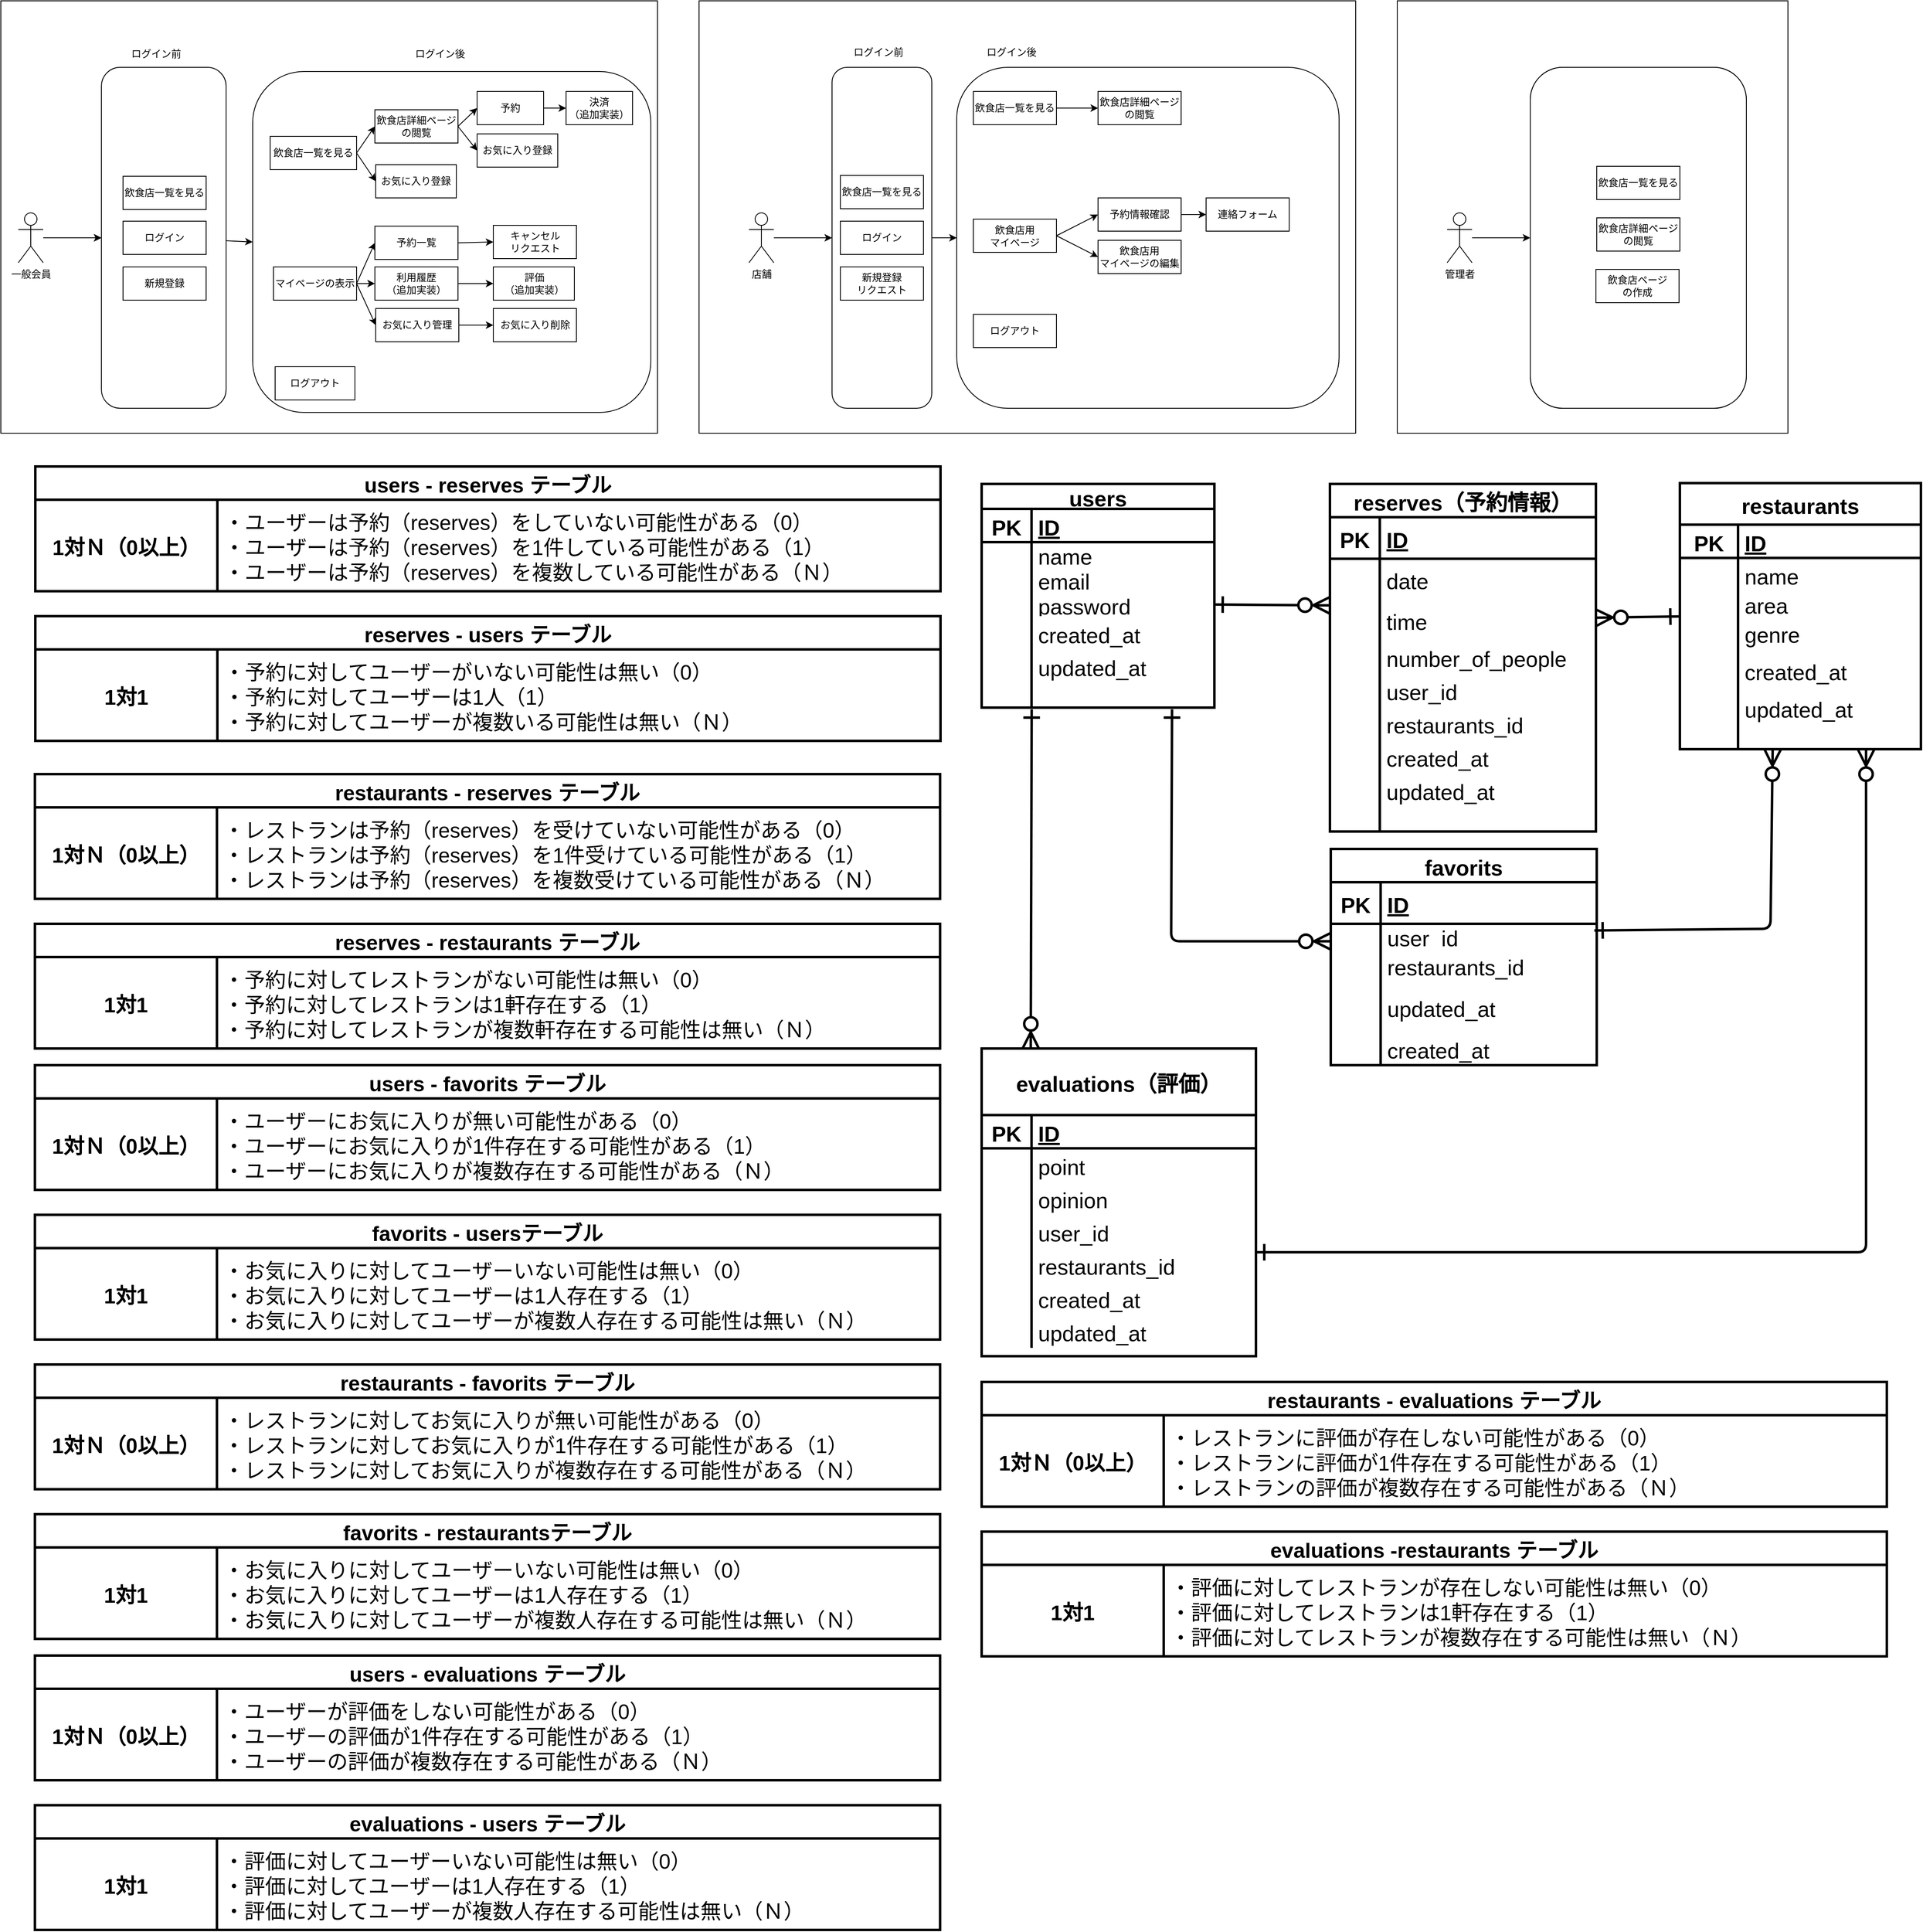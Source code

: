 <mxfile>
    <diagram id="RPs4ZjSzWg0kyGDWsQ9b" name="ページ1">
        <mxGraphModel dx="1379" dy="784" grid="1" gridSize="10" guides="1" tooltips="1" connect="1" arrows="1" fold="1" page="1" pageScale="1" pageWidth="827" pageHeight="1169" math="0" shadow="0">
            <root>
                <mxCell id="0"/>
                <mxCell id="1" parent="0"/>
                <mxCell id="260" value="" style="rounded=0;whiteSpace=wrap;html=1;fillColor=none;" parent="1" vertex="1">
                    <mxGeometry y="80" width="790" height="520" as="geometry"/>
                </mxCell>
                <mxCell id="259" value="" style="rounded=0;whiteSpace=wrap;html=1;fillColor=none;" parent="1" vertex="1">
                    <mxGeometry x="840" y="80" width="790" height="520" as="geometry"/>
                </mxCell>
                <mxCell id="409" style="edgeStyle=none;html=1;fontSize=26;startArrow=ERone;startFill=0;endArrow=ERzeroToMany;endFill=0;startSize=16;endSize=16;exitX=0.818;exitY=1.067;exitDx=0;exitDy=0;exitPerimeter=0;strokeWidth=3;" parent="1" source="448" edge="1">
                    <mxGeometry relative="1" as="geometry">
                        <mxPoint x="1408.48" y="970.6" as="sourcePoint"/>
                        <mxPoint x="1600.0" y="1211" as="targetPoint"/>
                        <Array as="points">
                            <mxPoint x="1408" y="1211"/>
                        </Array>
                    </mxGeometry>
                </mxCell>
                <mxCell id="424" style="elbow=vertical;html=1;fontSize=26;startArrow=ERone;startFill=0;endArrow=ERzeroToMany;endFill=0;startSize=16;endSize=16;exitX=0.215;exitY=1.067;exitDx=0;exitDy=0;exitPerimeter=0;entryX=0.179;entryY=0.001;entryDx=0;entryDy=0;strokeWidth=3;entryPerimeter=0;" parent="1" source="448" target="100" edge="1">
                    <mxGeometry relative="1" as="geometry"/>
                </mxCell>
                <mxCell id="2" value="users" style="shape=table;startSize=30;container=1;collapsible=1;childLayout=tableLayout;fixedRows=1;rowLines=0;fontStyle=1;align=center;resizeLast=1;labelBorderColor=none;fontSize=26;strokeWidth=3;fillColor=default;" parent="1" vertex="1">
                    <mxGeometry x="1180" y="661" width="280" height="269" as="geometry"/>
                </mxCell>
                <mxCell id="3" value="" style="shape=tableRow;horizontal=0;startSize=0;swimlaneHead=0;swimlaneBody=0;fillColor=none;collapsible=0;dropTarget=0;points=[[0,0.5],[1,0.5]];portConstraint=eastwest;top=0;left=0;right=0;bottom=1;labelBorderColor=none;fontSize=26;strokeWidth=3;" parent="2" vertex="1">
                    <mxGeometry y="30" width="280" height="40" as="geometry"/>
                </mxCell>
                <mxCell id="4" value="PK" style="shape=partialRectangle;connectable=0;fillColor=none;top=0;left=0;bottom=0;right=0;fontStyle=1;overflow=hidden;labelBorderColor=none;fontSize=26;strokeWidth=3;" parent="3" vertex="1">
                    <mxGeometry width="60" height="40" as="geometry">
                        <mxRectangle width="60" height="40" as="alternateBounds"/>
                    </mxGeometry>
                </mxCell>
                <mxCell id="5" value="ID" style="shape=partialRectangle;connectable=0;fillColor=none;top=0;left=0;bottom=0;right=0;align=left;spacingLeft=6;fontStyle=5;overflow=hidden;labelBorderColor=none;fontSize=26;strokeWidth=3;" parent="3" vertex="1">
                    <mxGeometry x="60" width="220" height="40" as="geometry">
                        <mxRectangle width="220" height="40" as="alternateBounds"/>
                    </mxGeometry>
                </mxCell>
                <mxCell id="6" value="" style="shape=tableRow;horizontal=0;startSize=0;swimlaneHead=0;swimlaneBody=0;fillColor=none;collapsible=0;dropTarget=0;points=[[0,0.5],[1,0.5]];portConstraint=eastwest;top=0;left=0;right=0;bottom=0;labelBorderColor=none;fontSize=26;strokeWidth=3;" parent="2" vertex="1">
                    <mxGeometry y="70" width="280" height="30" as="geometry"/>
                </mxCell>
                <mxCell id="7" value="" style="shape=partialRectangle;connectable=0;fillColor=none;top=0;left=0;bottom=0;right=0;editable=1;overflow=hidden;labelBorderColor=none;fontSize=26;strokeWidth=3;" parent="6" vertex="1">
                    <mxGeometry width="60" height="30" as="geometry">
                        <mxRectangle width="60" height="30" as="alternateBounds"/>
                    </mxGeometry>
                </mxCell>
                <mxCell id="8" value="name" style="shape=partialRectangle;connectable=0;fillColor=none;top=0;left=0;bottom=0;right=0;align=left;spacingLeft=6;overflow=hidden;labelBorderColor=none;fontSize=26;strokeWidth=3;" parent="6" vertex="1">
                    <mxGeometry x="60" width="220" height="30" as="geometry">
                        <mxRectangle width="220" height="30" as="alternateBounds"/>
                    </mxGeometry>
                </mxCell>
                <mxCell id="9" value="" style="shape=tableRow;horizontal=0;startSize=0;swimlaneHead=0;swimlaneBody=0;fillColor=none;collapsible=0;dropTarget=0;points=[[0,0.5],[1,0.5]];portConstraint=eastwest;top=0;left=0;right=0;bottom=0;labelBorderColor=none;fontSize=26;strokeWidth=3;" parent="2" vertex="1">
                    <mxGeometry y="100" width="280" height="30" as="geometry"/>
                </mxCell>
                <mxCell id="10" value="" style="shape=partialRectangle;connectable=0;fillColor=none;top=0;left=0;bottom=0;right=0;editable=1;overflow=hidden;labelBorderColor=none;fontSize=26;strokeWidth=3;" parent="9" vertex="1">
                    <mxGeometry width="60" height="30" as="geometry">
                        <mxRectangle width="60" height="30" as="alternateBounds"/>
                    </mxGeometry>
                </mxCell>
                <mxCell id="11" value="email" style="shape=partialRectangle;connectable=0;fillColor=none;top=0;left=0;bottom=0;right=0;align=left;spacingLeft=6;overflow=hidden;labelBorderColor=none;fontSize=26;strokeWidth=3;" parent="9" vertex="1">
                    <mxGeometry x="60" width="220" height="30" as="geometry">
                        <mxRectangle width="220" height="30" as="alternateBounds"/>
                    </mxGeometry>
                </mxCell>
                <mxCell id="12" value="" style="shape=tableRow;horizontal=0;startSize=0;swimlaneHead=0;swimlaneBody=0;fillColor=none;collapsible=0;dropTarget=0;points=[[0,0.5],[1,0.5]];portConstraint=eastwest;top=0;left=0;right=0;bottom=0;labelBorderColor=none;fontSize=26;strokeWidth=3;" parent="2" vertex="1">
                    <mxGeometry y="130" width="280" height="30" as="geometry"/>
                </mxCell>
                <mxCell id="13" value="" style="shape=partialRectangle;connectable=0;fillColor=none;top=0;left=0;bottom=0;right=0;editable=1;overflow=hidden;labelBorderColor=none;fontSize=26;strokeWidth=3;" parent="12" vertex="1">
                    <mxGeometry width="60" height="30" as="geometry">
                        <mxRectangle width="60" height="30" as="alternateBounds"/>
                    </mxGeometry>
                </mxCell>
                <mxCell id="14" value="password" style="shape=partialRectangle;connectable=0;fillColor=none;top=0;left=0;bottom=0;right=0;align=left;spacingLeft=6;overflow=hidden;labelBorderColor=none;fontSize=26;strokeWidth=3;" parent="12" vertex="1">
                    <mxGeometry x="60" width="220" height="30" as="geometry">
                        <mxRectangle width="220" height="30" as="alternateBounds"/>
                    </mxGeometry>
                </mxCell>
                <mxCell id="83" style="shape=tableRow;horizontal=0;startSize=0;swimlaneHead=0;swimlaneBody=0;fillColor=none;collapsible=0;dropTarget=0;points=[[0,0.5],[1,0.5]];portConstraint=eastwest;top=0;left=0;right=0;bottom=0;labelBorderColor=none;fontSize=26;strokeWidth=3;" parent="2" vertex="1">
                    <mxGeometry y="160" width="280" height="39" as="geometry"/>
                </mxCell>
                <mxCell id="84" style="shape=partialRectangle;connectable=0;fillColor=none;top=0;left=0;bottom=0;right=0;editable=1;overflow=hidden;labelBorderColor=none;fontSize=26;strokeWidth=3;" parent="83" vertex="1">
                    <mxGeometry width="60" height="39" as="geometry">
                        <mxRectangle width="60" height="39" as="alternateBounds"/>
                    </mxGeometry>
                </mxCell>
                <mxCell id="85" value="created_at" style="shape=partialRectangle;connectable=0;fillColor=none;top=0;left=0;bottom=0;right=0;align=left;spacingLeft=6;overflow=hidden;labelBorderColor=none;fontSize=26;strokeWidth=3;" parent="83" vertex="1">
                    <mxGeometry x="60" width="220" height="39" as="geometry">
                        <mxRectangle width="220" height="39" as="alternateBounds"/>
                    </mxGeometry>
                </mxCell>
                <mxCell id="80" style="shape=tableRow;horizontal=0;startSize=0;swimlaneHead=0;swimlaneBody=0;fillColor=none;collapsible=0;dropTarget=0;points=[[0,0.5],[1,0.5]];portConstraint=eastwest;top=0;left=0;right=0;bottom=0;labelBorderColor=none;fontSize=26;strokeWidth=3;" parent="2" vertex="1">
                    <mxGeometry y="199" width="280" height="40" as="geometry"/>
                </mxCell>
                <mxCell id="81" style="shape=partialRectangle;connectable=0;fillColor=none;top=0;left=0;bottom=0;right=0;editable=1;overflow=hidden;labelBorderColor=none;fontSize=26;strokeWidth=3;" parent="80" vertex="1">
                    <mxGeometry width="60" height="40" as="geometry">
                        <mxRectangle width="60" height="40" as="alternateBounds"/>
                    </mxGeometry>
                </mxCell>
                <mxCell id="82" value="updated_at" style="shape=partialRectangle;connectable=0;fillColor=none;top=0;left=0;bottom=0;right=0;align=left;spacingLeft=6;overflow=hidden;labelBorderColor=none;fontSize=26;strokeWidth=3;" parent="80" vertex="1">
                    <mxGeometry x="60" width="220" height="40" as="geometry">
                        <mxRectangle width="220" height="40" as="alternateBounds"/>
                    </mxGeometry>
                </mxCell>
                <mxCell id="448" style="shape=tableRow;horizontal=0;startSize=0;swimlaneHead=0;swimlaneBody=0;fillColor=none;collapsible=0;dropTarget=0;points=[[0,0.5],[1,0.5]];portConstraint=eastwest;top=0;left=0;right=0;bottom=0;labelBorderColor=none;fontSize=26;strokeWidth=3;" parent="2" vertex="1">
                    <mxGeometry y="239" width="280" height="30" as="geometry"/>
                </mxCell>
                <mxCell id="449" style="shape=partialRectangle;connectable=0;fillColor=none;top=0;left=0;bottom=0;right=0;editable=1;overflow=hidden;labelBorderColor=none;fontSize=26;strokeWidth=3;" parent="448" vertex="1">
                    <mxGeometry width="60" height="30" as="geometry">
                        <mxRectangle width="60" height="30" as="alternateBounds"/>
                    </mxGeometry>
                </mxCell>
                <mxCell id="450" style="shape=partialRectangle;connectable=0;fillColor=none;top=0;left=0;bottom=0;right=0;align=left;spacingLeft=6;overflow=hidden;labelBorderColor=none;fontSize=26;strokeWidth=3;" parent="448" vertex="1">
                    <mxGeometry x="60" width="220" height="30" as="geometry">
                        <mxRectangle width="220" height="30" as="alternateBounds"/>
                    </mxGeometry>
                </mxCell>
                <mxCell id="399" style="edgeStyle=none;html=1;fontSize=26;startArrow=ERone;startFill=0;endArrow=ERzeroToMany;endFill=0;startSize=16;endSize=16;strokeWidth=3;exitX=-0.005;exitY=1.011;exitDx=0;exitDy=0;exitPerimeter=0;" parent="1" source="22" target="462" edge="1">
                    <mxGeometry relative="1" as="geometry"/>
                </mxCell>
                <mxCell id="15" value="restaurants" style="shape=table;startSize=50;container=1;collapsible=1;childLayout=tableLayout;fixedRows=1;rowLines=0;fontStyle=1;align=center;resizeLast=1;strokeWidth=3;fontSize=26;fillColor=default;" parent="1" vertex="1">
                    <mxGeometry x="2020" y="660" width="290.0" height="320" as="geometry"/>
                </mxCell>
                <mxCell id="16" value="" style="shape=tableRow;horizontal=0;startSize=0;swimlaneHead=0;swimlaneBody=0;fillColor=none;collapsible=0;dropTarget=0;points=[[0,0.5],[1,0.5]];portConstraint=eastwest;top=0;left=0;right=0;bottom=1;strokeWidth=3;fontSize=26;" parent="15" vertex="1">
                    <mxGeometry y="50" width="290.0" height="40" as="geometry"/>
                </mxCell>
                <mxCell id="17" value="PK" style="shape=partialRectangle;connectable=0;fillColor=none;top=0;left=0;bottom=0;right=0;fontStyle=1;overflow=hidden;strokeWidth=3;fontSize=26;" parent="16" vertex="1">
                    <mxGeometry width="70" height="40" as="geometry">
                        <mxRectangle width="70" height="40" as="alternateBounds"/>
                    </mxGeometry>
                </mxCell>
                <mxCell id="18" value="ID" style="shape=partialRectangle;connectable=0;fillColor=none;top=0;left=0;bottom=0;right=0;align=left;spacingLeft=6;fontStyle=5;overflow=hidden;strokeWidth=3;fontSize=26;" parent="16" vertex="1">
                    <mxGeometry x="70" width="220.0" height="40" as="geometry">
                        <mxRectangle width="220.0" height="40" as="alternateBounds"/>
                    </mxGeometry>
                </mxCell>
                <mxCell id="19" value="" style="shape=tableRow;horizontal=0;startSize=0;swimlaneHead=0;swimlaneBody=0;fillColor=none;collapsible=0;dropTarget=0;points=[[0,0.5],[1,0.5]];portConstraint=eastwest;top=0;left=0;right=0;bottom=0;strokeWidth=3;fontSize=26;" parent="15" vertex="1">
                    <mxGeometry y="90" width="290.0" height="40" as="geometry"/>
                </mxCell>
                <mxCell id="20" value="" style="shape=partialRectangle;connectable=0;fillColor=none;top=0;left=0;bottom=0;right=0;editable=1;overflow=hidden;strokeWidth=3;fontSize=26;" parent="19" vertex="1">
                    <mxGeometry width="70" height="40" as="geometry">
                        <mxRectangle width="70" height="40" as="alternateBounds"/>
                    </mxGeometry>
                </mxCell>
                <mxCell id="21" value="name" style="shape=partialRectangle;connectable=0;fillColor=none;top=0;left=0;bottom=0;right=0;align=left;spacingLeft=6;overflow=hidden;strokeWidth=3;fontSize=26;" parent="19" vertex="1">
                    <mxGeometry x="70" width="220.0" height="40" as="geometry">
                        <mxRectangle width="220.0" height="40" as="alternateBounds"/>
                    </mxGeometry>
                </mxCell>
                <mxCell id="22" value="" style="shape=tableRow;horizontal=0;startSize=0;swimlaneHead=0;swimlaneBody=0;fillColor=none;collapsible=0;dropTarget=0;points=[[0,0.5],[1,0.5]];portConstraint=eastwest;top=0;left=0;right=0;bottom=0;strokeWidth=3;fontSize=26;" parent="15" vertex="1">
                    <mxGeometry y="130" width="290.0" height="30" as="geometry"/>
                </mxCell>
                <mxCell id="23" value="" style="shape=partialRectangle;connectable=0;fillColor=none;top=0;left=0;bottom=0;right=0;editable=1;overflow=hidden;strokeWidth=3;fontSize=26;" parent="22" vertex="1">
                    <mxGeometry width="70" height="30" as="geometry">
                        <mxRectangle width="70" height="30" as="alternateBounds"/>
                    </mxGeometry>
                </mxCell>
                <mxCell id="24" value="area" style="shape=partialRectangle;connectable=0;fillColor=none;top=0;left=0;bottom=0;right=0;align=left;spacingLeft=6;overflow=hidden;strokeWidth=3;fontSize=26;" parent="22" vertex="1">
                    <mxGeometry x="70" width="220.0" height="30" as="geometry">
                        <mxRectangle width="220.0" height="30" as="alternateBounds"/>
                    </mxGeometry>
                </mxCell>
                <mxCell id="25" value="" style="shape=tableRow;horizontal=0;startSize=0;swimlaneHead=0;swimlaneBody=0;fillColor=none;collapsible=0;dropTarget=0;points=[[0,0.5],[1,0.5]];portConstraint=eastwest;top=0;left=0;right=0;bottom=0;strokeWidth=3;fontSize=26;" parent="15" vertex="1">
                    <mxGeometry y="160" width="290.0" height="40" as="geometry"/>
                </mxCell>
                <mxCell id="26" value="" style="shape=partialRectangle;connectable=0;fillColor=none;top=0;left=0;bottom=0;right=0;editable=1;overflow=hidden;strokeWidth=3;fontSize=26;" parent="25" vertex="1">
                    <mxGeometry width="70" height="40" as="geometry">
                        <mxRectangle width="70" height="40" as="alternateBounds"/>
                    </mxGeometry>
                </mxCell>
                <mxCell id="27" value="genre" style="shape=partialRectangle;connectable=0;fillColor=none;top=0;left=0;bottom=0;right=0;align=left;spacingLeft=6;overflow=hidden;strokeWidth=3;fontSize=26;" parent="25" vertex="1">
                    <mxGeometry x="70" width="220.0" height="40" as="geometry">
                        <mxRectangle width="220.0" height="40" as="alternateBounds"/>
                    </mxGeometry>
                </mxCell>
                <mxCell id="379" style="shape=tableRow;horizontal=0;startSize=0;swimlaneHead=0;swimlaneBody=0;fillColor=none;collapsible=0;dropTarget=0;points=[[0,0.5],[1,0.5]];portConstraint=eastwest;top=0;left=0;right=0;bottom=0;strokeWidth=3;fontSize=26;" parent="15" vertex="1">
                    <mxGeometry y="200" width="290.0" height="50" as="geometry"/>
                </mxCell>
                <mxCell id="380" style="shape=partialRectangle;connectable=0;fillColor=none;top=0;left=0;bottom=0;right=0;editable=1;overflow=hidden;strokeWidth=3;fontSize=26;" parent="379" vertex="1">
                    <mxGeometry width="70" height="50" as="geometry">
                        <mxRectangle width="70" height="50" as="alternateBounds"/>
                    </mxGeometry>
                </mxCell>
                <mxCell id="381" value="created_at" style="shape=partialRectangle;connectable=0;fillColor=none;top=0;left=0;bottom=0;right=0;align=left;spacingLeft=6;overflow=hidden;strokeWidth=3;fontSize=26;" parent="379" vertex="1">
                    <mxGeometry x="70" width="220.0" height="50" as="geometry">
                        <mxRectangle width="220.0" height="50" as="alternateBounds"/>
                    </mxGeometry>
                </mxCell>
                <mxCell id="376" style="shape=tableRow;horizontal=0;startSize=0;swimlaneHead=0;swimlaneBody=0;fillColor=none;collapsible=0;dropTarget=0;points=[[0,0.5],[1,0.5]];portConstraint=eastwest;top=0;left=0;right=0;bottom=0;strokeWidth=3;fontSize=26;" parent="15" vertex="1">
                    <mxGeometry y="250" width="290.0" height="40" as="geometry"/>
                </mxCell>
                <mxCell id="377" style="shape=partialRectangle;connectable=0;fillColor=none;top=0;left=0;bottom=0;right=0;editable=1;overflow=hidden;strokeWidth=3;fontSize=26;" parent="376" vertex="1">
                    <mxGeometry width="70" height="40" as="geometry">
                        <mxRectangle width="70" height="40" as="alternateBounds"/>
                    </mxGeometry>
                </mxCell>
                <mxCell id="378" value="updated_at" style="shape=partialRectangle;connectable=0;fillColor=none;top=0;left=0;bottom=0;right=0;align=left;spacingLeft=6;overflow=hidden;strokeWidth=3;fontSize=26;" parent="376" vertex="1">
                    <mxGeometry x="70" width="220.0" height="40" as="geometry">
                        <mxRectangle width="220.0" height="40" as="alternateBounds"/>
                    </mxGeometry>
                </mxCell>
                <mxCell id="442" style="shape=tableRow;horizontal=0;startSize=0;swimlaneHead=0;swimlaneBody=0;fillColor=none;collapsible=0;dropTarget=0;points=[[0,0.5],[1,0.5]];portConstraint=eastwest;top=0;left=0;right=0;bottom=0;strokeWidth=3;fontSize=26;" parent="15" vertex="1">
                    <mxGeometry y="290" width="290.0" height="30" as="geometry"/>
                </mxCell>
                <mxCell id="443" style="shape=partialRectangle;connectable=0;fillColor=none;top=0;left=0;bottom=0;right=0;editable=1;overflow=hidden;strokeWidth=3;fontSize=26;" parent="442" vertex="1">
                    <mxGeometry width="70" height="30" as="geometry">
                        <mxRectangle width="70" height="30" as="alternateBounds"/>
                    </mxGeometry>
                </mxCell>
                <mxCell id="444" style="shape=partialRectangle;connectable=0;fillColor=none;top=0;left=0;bottom=0;right=0;align=left;spacingLeft=6;overflow=hidden;strokeWidth=3;fontSize=26;" parent="442" vertex="1">
                    <mxGeometry x="70" width="220.0" height="30" as="geometry">
                        <mxRectangle width="220.0" height="30" as="alternateBounds"/>
                    </mxGeometry>
                </mxCell>
                <mxCell id="28" value="reserves（予約情報）" style="shape=table;startSize=40;container=1;collapsible=1;childLayout=tableLayout;fixedRows=1;rowLines=0;fontStyle=1;align=center;resizeLast=1;labelBorderColor=none;fontSize=26;strokeWidth=3;fillColor=default;" parent="1" vertex="1">
                    <mxGeometry x="1599" y="661" width="320" height="418" as="geometry"/>
                </mxCell>
                <mxCell id="29" value="" style="shape=tableRow;horizontal=0;startSize=0;swimlaneHead=0;swimlaneBody=0;fillColor=none;collapsible=0;dropTarget=0;points=[[0,0.5],[1,0.5]];portConstraint=eastwest;top=0;left=0;right=0;bottom=1;labelBorderColor=none;fontSize=26;strokeWidth=3;" parent="28" vertex="1">
                    <mxGeometry y="40" width="320" height="50" as="geometry"/>
                </mxCell>
                <mxCell id="30" value="PK" style="shape=partialRectangle;connectable=0;fillColor=none;top=0;left=0;bottom=0;right=0;fontStyle=1;overflow=hidden;labelBorderColor=none;fontSize=26;strokeWidth=3;" parent="29" vertex="1">
                    <mxGeometry width="60" height="50" as="geometry">
                        <mxRectangle width="60" height="50" as="alternateBounds"/>
                    </mxGeometry>
                </mxCell>
                <mxCell id="31" value="ID" style="shape=partialRectangle;connectable=0;fillColor=none;top=0;left=0;bottom=0;right=0;align=left;spacingLeft=6;fontStyle=5;overflow=hidden;labelBorderColor=none;fontSize=26;strokeWidth=3;" parent="29" vertex="1">
                    <mxGeometry x="60" width="260" height="50" as="geometry">
                        <mxRectangle width="260" height="50" as="alternateBounds"/>
                    </mxGeometry>
                </mxCell>
                <mxCell id="32" value="" style="shape=tableRow;horizontal=0;startSize=0;swimlaneHead=0;swimlaneBody=0;fillColor=none;collapsible=0;dropTarget=0;points=[[0,0.5],[1,0.5]];portConstraint=eastwest;top=0;left=0;right=0;bottom=0;labelBorderColor=none;fontSize=26;strokeWidth=3;" parent="28" vertex="1">
                    <mxGeometry y="90" width="320" height="49" as="geometry"/>
                </mxCell>
                <mxCell id="33" value="" style="shape=partialRectangle;connectable=0;fillColor=none;top=0;left=0;bottom=0;right=0;editable=1;overflow=hidden;labelBorderColor=none;fontSize=26;strokeWidth=3;" parent="32" vertex="1">
                    <mxGeometry width="60" height="49" as="geometry">
                        <mxRectangle width="60" height="49" as="alternateBounds"/>
                    </mxGeometry>
                </mxCell>
                <mxCell id="34" value="date" style="shape=partialRectangle;connectable=0;fillColor=none;top=0;left=0;bottom=0;right=0;align=left;spacingLeft=6;overflow=hidden;labelBorderColor=none;fontSize=26;strokeWidth=3;" parent="32" vertex="1">
                    <mxGeometry x="60" width="260" height="49" as="geometry">
                        <mxRectangle width="260" height="49" as="alternateBounds"/>
                    </mxGeometry>
                </mxCell>
                <mxCell id="462" style="shape=tableRow;horizontal=0;startSize=0;swimlaneHead=0;swimlaneBody=0;fillColor=none;collapsible=0;dropTarget=0;points=[[0,0.5],[1,0.5]];portConstraint=eastwest;top=0;left=0;right=0;bottom=0;labelBorderColor=none;fontSize=26;strokeWidth=3;" vertex="1" parent="28">
                    <mxGeometry y="139" width="320" height="49" as="geometry"/>
                </mxCell>
                <mxCell id="463" style="shape=partialRectangle;connectable=0;fillColor=none;top=0;left=0;bottom=0;right=0;editable=1;overflow=hidden;labelBorderColor=none;fontSize=26;strokeWidth=3;" vertex="1" parent="462">
                    <mxGeometry width="60" height="49" as="geometry">
                        <mxRectangle width="60" height="49" as="alternateBounds"/>
                    </mxGeometry>
                </mxCell>
                <mxCell id="464" value="time" style="shape=partialRectangle;connectable=0;fillColor=none;top=0;left=0;bottom=0;right=0;align=left;spacingLeft=6;overflow=hidden;labelBorderColor=none;fontSize=26;strokeWidth=3;" vertex="1" parent="462">
                    <mxGeometry x="60" width="260" height="49" as="geometry">
                        <mxRectangle width="260" height="49" as="alternateBounds"/>
                    </mxGeometry>
                </mxCell>
                <mxCell id="92" style="shape=tableRow;horizontal=0;startSize=0;swimlaneHead=0;swimlaneBody=0;fillColor=none;collapsible=0;dropTarget=0;points=[[0,0.5],[1,0.5]];portConstraint=eastwest;top=0;left=0;right=0;bottom=0;labelBorderColor=none;fontSize=26;strokeWidth=3;" parent="28" vertex="1">
                    <mxGeometry y="188" width="320" height="40" as="geometry"/>
                </mxCell>
                <mxCell id="93" style="shape=partialRectangle;connectable=0;fillColor=none;top=0;left=0;bottom=0;right=0;editable=1;overflow=hidden;labelBorderColor=none;fontSize=26;strokeWidth=3;" parent="92" vertex="1">
                    <mxGeometry width="60" height="40" as="geometry">
                        <mxRectangle width="60" height="40" as="alternateBounds"/>
                    </mxGeometry>
                </mxCell>
                <mxCell id="94" value="number_of_people" style="shape=partialRectangle;connectable=0;fillColor=none;top=0;left=0;bottom=0;right=0;align=left;spacingLeft=6;overflow=hidden;labelBorderColor=none;fontSize=26;strokeWidth=3;" parent="92" vertex="1">
                    <mxGeometry x="60" width="260" height="40" as="geometry">
                        <mxRectangle width="260" height="40" as="alternateBounds"/>
                    </mxGeometry>
                </mxCell>
                <mxCell id="89" style="shape=tableRow;horizontal=0;startSize=0;swimlaneHead=0;swimlaneBody=0;fillColor=none;collapsible=0;dropTarget=0;points=[[0,0.5],[1,0.5]];portConstraint=eastwest;top=0;left=0;right=0;bottom=0;labelBorderColor=none;fontSize=26;strokeWidth=3;" parent="28" vertex="1">
                    <mxGeometry y="228" width="320" height="40" as="geometry"/>
                </mxCell>
                <mxCell id="90" style="shape=partialRectangle;connectable=0;fillColor=none;top=0;left=0;bottom=0;right=0;editable=1;overflow=hidden;labelBorderColor=none;fontSize=26;strokeWidth=3;" parent="89" vertex="1">
                    <mxGeometry width="60" height="40" as="geometry">
                        <mxRectangle width="60" height="40" as="alternateBounds"/>
                    </mxGeometry>
                </mxCell>
                <mxCell id="91" value="user_id" style="shape=partialRectangle;connectable=0;fillColor=none;top=0;left=0;bottom=0;right=0;align=left;spacingLeft=6;overflow=hidden;labelBorderColor=none;fontSize=26;strokeWidth=3;" parent="89" vertex="1">
                    <mxGeometry x="60" width="260" height="40" as="geometry">
                        <mxRectangle width="260" height="40" as="alternateBounds"/>
                    </mxGeometry>
                </mxCell>
                <mxCell id="35" value="" style="shape=tableRow;horizontal=0;startSize=0;swimlaneHead=0;swimlaneBody=0;fillColor=none;collapsible=0;dropTarget=0;points=[[0,0.5],[1,0.5]];portConstraint=eastwest;top=0;left=0;right=0;bottom=0;labelBorderColor=none;fontSize=26;strokeWidth=3;" parent="28" vertex="1">
                    <mxGeometry y="268" width="320" height="40" as="geometry"/>
                </mxCell>
                <mxCell id="36" value="" style="shape=partialRectangle;connectable=0;fillColor=none;top=0;left=0;bottom=0;right=0;editable=1;overflow=hidden;labelBorderColor=none;fontSize=26;strokeWidth=3;" parent="35" vertex="1">
                    <mxGeometry width="60" height="40" as="geometry">
                        <mxRectangle width="60" height="40" as="alternateBounds"/>
                    </mxGeometry>
                </mxCell>
                <mxCell id="37" value="restaurants_id" style="shape=partialRectangle;connectable=0;fillColor=none;top=0;left=0;bottom=0;right=0;align=left;spacingLeft=6;overflow=hidden;labelBorderColor=none;fontSize=26;strokeWidth=3;" parent="35" vertex="1">
                    <mxGeometry x="60" width="260" height="40" as="geometry">
                        <mxRectangle width="260" height="40" as="alternateBounds"/>
                    </mxGeometry>
                </mxCell>
                <mxCell id="38" value="" style="shape=tableRow;horizontal=0;startSize=0;swimlaneHead=0;swimlaneBody=0;fillColor=none;collapsible=0;dropTarget=0;points=[[0,0.5],[1,0.5]];portConstraint=eastwest;top=0;left=0;right=0;bottom=0;labelBorderColor=none;fontSize=26;strokeWidth=3;" parent="28" vertex="1">
                    <mxGeometry y="308" width="320" height="40" as="geometry"/>
                </mxCell>
                <mxCell id="39" value="" style="shape=partialRectangle;connectable=0;fillColor=none;top=0;left=0;bottom=0;right=0;editable=1;overflow=hidden;labelBorderColor=none;fontSize=26;strokeWidth=3;" parent="38" vertex="1">
                    <mxGeometry width="60" height="40" as="geometry">
                        <mxRectangle width="60" height="40" as="alternateBounds"/>
                    </mxGeometry>
                </mxCell>
                <mxCell id="40" value="created_at" style="shape=partialRectangle;connectable=0;fillColor=none;top=0;left=0;bottom=0;right=0;align=left;spacingLeft=6;overflow=hidden;labelBorderColor=none;fontSize=26;strokeWidth=3;" parent="38" vertex="1">
                    <mxGeometry x="60" width="260" height="40" as="geometry">
                        <mxRectangle width="260" height="40" as="alternateBounds"/>
                    </mxGeometry>
                </mxCell>
                <mxCell id="86" style="shape=tableRow;horizontal=0;startSize=0;swimlaneHead=0;swimlaneBody=0;fillColor=none;collapsible=0;dropTarget=0;points=[[0,0.5],[1,0.5]];portConstraint=eastwest;top=0;left=0;right=0;bottom=0;labelBorderColor=none;fontSize=26;strokeWidth=3;" parent="28" vertex="1">
                    <mxGeometry y="348" width="320" height="40" as="geometry"/>
                </mxCell>
                <mxCell id="87" style="shape=partialRectangle;connectable=0;fillColor=none;top=0;left=0;bottom=0;right=0;editable=1;overflow=hidden;labelBorderColor=none;fontSize=26;strokeWidth=3;" parent="86" vertex="1">
                    <mxGeometry width="60" height="40" as="geometry">
                        <mxRectangle width="60" height="40" as="alternateBounds"/>
                    </mxGeometry>
                </mxCell>
                <mxCell id="88" value="updated_at" style="shape=partialRectangle;connectable=0;fillColor=none;top=0;left=0;bottom=0;right=0;align=left;spacingLeft=6;overflow=hidden;labelBorderColor=none;fontSize=26;strokeWidth=3;" parent="86" vertex="1">
                    <mxGeometry x="60" width="260" height="40" as="geometry">
                        <mxRectangle width="260" height="40" as="alternateBounds"/>
                    </mxGeometry>
                </mxCell>
                <mxCell id="451" style="shape=tableRow;horizontal=0;startSize=0;swimlaneHead=0;swimlaneBody=0;fillColor=none;collapsible=0;dropTarget=0;points=[[0,0.5],[1,0.5]];portConstraint=eastwest;top=0;left=0;right=0;bottom=0;labelBorderColor=none;fontSize=26;strokeWidth=3;" parent="28" vertex="1">
                    <mxGeometry y="388" width="320" height="30" as="geometry"/>
                </mxCell>
                <mxCell id="452" style="shape=partialRectangle;connectable=0;fillColor=none;top=0;left=0;bottom=0;right=0;editable=1;overflow=hidden;labelBorderColor=none;fontSize=26;strokeWidth=3;" parent="451" vertex="1">
                    <mxGeometry width="60" height="30" as="geometry">
                        <mxRectangle width="60" height="30" as="alternateBounds"/>
                    </mxGeometry>
                </mxCell>
                <mxCell id="453" style="shape=partialRectangle;connectable=0;fillColor=none;top=0;left=0;bottom=0;right=0;align=left;spacingLeft=6;overflow=hidden;labelBorderColor=none;fontSize=26;strokeWidth=3;" parent="451" vertex="1">
                    <mxGeometry x="60" width="260" height="30" as="geometry">
                        <mxRectangle width="260" height="30" as="alternateBounds"/>
                    </mxGeometry>
                </mxCell>
                <mxCell id="95" style="edgeStyle=none;html=1;entryX=0;entryY=0.5;entryDx=0;entryDy=0;" parent="1" source="42" edge="1">
                    <mxGeometry relative="1" as="geometry">
                        <mxPoint x="121" y="365.0" as="targetPoint"/>
                    </mxGeometry>
                </mxCell>
                <mxCell id="42" value="一般会員" style="shape=umlActor;verticalLabelPosition=bottom;verticalAlign=top;html=1;outlineConnect=0;" parent="1" vertex="1">
                    <mxGeometry x="21" y="335" width="30" height="60" as="geometry"/>
                </mxCell>
                <mxCell id="96" style="edgeStyle=none;html=1;entryX=0;entryY=0.5;entryDx=0;entryDy=0;" parent="1" source="179" target="60" edge="1">
                    <mxGeometry relative="1" as="geometry">
                        <mxPoint x="381" y="365.0" as="sourcePoint"/>
                    </mxGeometry>
                </mxCell>
                <mxCell id="60" value="" style="rounded=1;whiteSpace=wrap;html=1;" parent="1" vertex="1">
                    <mxGeometry x="303" y="165" width="479" height="410" as="geometry"/>
                </mxCell>
                <mxCell id="312" style="edgeStyle=none;html=1;entryX=0;entryY=0.5;entryDx=0;entryDy=0;exitX=1;exitY=0.5;exitDx=0;exitDy=0;" parent="1" source="61" target="69" edge="1">
                    <mxGeometry relative="1" as="geometry"/>
                </mxCell>
                <mxCell id="461" style="edgeStyle=none;html=1;exitX=1;exitY=0.5;exitDx=0;exitDy=0;entryX=0;entryY=0.5;entryDx=0;entryDy=0;fontColor=#FFCCCC;" parent="1" source="61" target="460" edge="1">
                    <mxGeometry relative="1" as="geometry"/>
                </mxCell>
                <mxCell id="61" value="飲食店一覧を見る" style="whiteSpace=wrap;html=1;align=center;" parent="1" vertex="1">
                    <mxGeometry x="324" y="243" width="104" height="40" as="geometry"/>
                </mxCell>
                <mxCell id="315" style="edgeStyle=none;html=1;entryX=0;entryY=0.5;entryDx=0;entryDy=0;" parent="1" source="311" target="308" edge="1">
                    <mxGeometry relative="1" as="geometry"/>
                </mxCell>
                <mxCell id="455" style="edgeStyle=none;html=1;exitX=1;exitY=0.5;exitDx=0;exitDy=0;entryX=0;entryY=0.5;entryDx=0;entryDy=0;" parent="1" source="62" target="454" edge="1">
                    <mxGeometry relative="1" as="geometry"/>
                </mxCell>
                <mxCell id="62" value="予約" style="whiteSpace=wrap;html=1;align=center;" parent="1" vertex="1">
                    <mxGeometry x="573" y="189" width="80" height="40" as="geometry"/>
                </mxCell>
                <mxCell id="64" value="ログイン前" style="text;strokeColor=none;fillColor=none;spacingLeft=4;spacingRight=4;overflow=hidden;rotatable=0;points=[[0,0.5],[1,0.5]];portConstraint=eastwest;fontSize=12;" parent="1" vertex="1">
                    <mxGeometry x="151" y="130" width="100" height="30" as="geometry"/>
                </mxCell>
                <mxCell id="65" value="ログイン後" style="text;strokeColor=none;fillColor=none;spacingLeft=4;spacingRight=4;overflow=hidden;rotatable=0;points=[[0,0.5],[1,0.5]];portConstraint=eastwest;fontSize=12;" parent="1" vertex="1">
                    <mxGeometry x="492.5" y="130" width="100" height="30" as="geometry"/>
                </mxCell>
                <mxCell id="316" style="edgeStyle=none;html=1;exitX=1;exitY=0.5;exitDx=0;exitDy=0;entryX=0;entryY=0.5;entryDx=0;entryDy=0;" parent="1" source="66" target="310" edge="1">
                    <mxGeometry relative="1" as="geometry"/>
                </mxCell>
                <mxCell id="317" style="edgeStyle=none;html=1;exitX=1;exitY=0.5;exitDx=0;exitDy=0;" parent="1" source="66" target="311" edge="1">
                    <mxGeometry relative="1" as="geometry"/>
                </mxCell>
                <mxCell id="318" style="edgeStyle=none;html=1;exitX=1;exitY=0.5;exitDx=0;exitDy=0;entryX=0;entryY=0.5;entryDx=0;entryDy=0;" parent="1" source="66" target="309" edge="1">
                    <mxGeometry relative="1" as="geometry"/>
                </mxCell>
                <mxCell id="66" value="マイページの表示" style="whiteSpace=wrap;html=1;align=center;" parent="1" vertex="1">
                    <mxGeometry x="328" y="400" width="100" height="40" as="geometry"/>
                </mxCell>
                <mxCell id="67" value="お気に入り登録" style="whiteSpace=wrap;html=1;align=center;" parent="1" vertex="1">
                    <mxGeometry x="573" y="240" width="97" height="40" as="geometry"/>
                </mxCell>
                <mxCell id="68" value="ログアウト" style="whiteSpace=wrap;html=1;align=center;" parent="1" vertex="1">
                    <mxGeometry x="330" y="520" width="96" height="40" as="geometry"/>
                </mxCell>
                <mxCell id="314" style="edgeStyle=none;html=1;exitX=1;exitY=0.5;exitDx=0;exitDy=0;entryX=0;entryY=0.5;entryDx=0;entryDy=0;" parent="1" source="69" target="62" edge="1">
                    <mxGeometry relative="1" as="geometry"/>
                </mxCell>
                <mxCell id="323" style="edgeStyle=none;html=1;exitX=1;exitY=0.5;exitDx=0;exitDy=0;entryX=0;entryY=0.5;entryDx=0;entryDy=0;" parent="1" source="69" target="67" edge="1">
                    <mxGeometry relative="1" as="geometry"/>
                </mxCell>
                <mxCell id="69" value="飲食店詳細ページの閲覧" style="whiteSpace=wrap;html=1;align=center;" parent="1" vertex="1">
                    <mxGeometry x="450" y="211" width="100" height="40" as="geometry"/>
                </mxCell>
                <mxCell id="100" value="evaluations（評価）" style="shape=table;startSize=80;container=1;collapsible=1;childLayout=tableLayout;fixedRows=1;rowLines=0;fontStyle=1;align=center;resizeLast=1;strokeWidth=3;fontSize=26;fillColor=default;" parent="1" vertex="1">
                    <mxGeometry x="1180" y="1340" width="330" height="370" as="geometry"/>
                </mxCell>
                <mxCell id="101" value="" style="shape=tableRow;horizontal=0;startSize=0;swimlaneHead=0;swimlaneBody=0;fillColor=none;collapsible=0;dropTarget=0;points=[[0,0.5],[1,0.5]];portConstraint=eastwest;top=0;left=0;right=0;bottom=1;strokeWidth=3;fontSize=26;" parent="100" vertex="1">
                    <mxGeometry y="80" width="330" height="40" as="geometry"/>
                </mxCell>
                <mxCell id="102" value="PK" style="shape=partialRectangle;connectable=0;fillColor=none;top=0;left=0;bottom=0;right=0;fontStyle=1;overflow=hidden;strokeWidth=3;fontSize=26;" parent="101" vertex="1">
                    <mxGeometry width="60" height="40" as="geometry">
                        <mxRectangle width="60" height="40" as="alternateBounds"/>
                    </mxGeometry>
                </mxCell>
                <mxCell id="103" value="ID" style="shape=partialRectangle;connectable=0;fillColor=none;top=0;left=0;bottom=0;right=0;align=left;spacingLeft=6;fontStyle=5;overflow=hidden;strokeWidth=3;fontSize=26;" parent="101" vertex="1">
                    <mxGeometry x="60" width="270" height="40" as="geometry">
                        <mxRectangle width="270" height="40" as="alternateBounds"/>
                    </mxGeometry>
                </mxCell>
                <mxCell id="104" value="" style="shape=tableRow;horizontal=0;startSize=0;swimlaneHead=0;swimlaneBody=0;fillColor=none;collapsible=0;dropTarget=0;points=[[0,0.5],[1,0.5]];portConstraint=eastwest;top=0;left=0;right=0;bottom=0;strokeWidth=3;fontSize=26;" parent="100" vertex="1">
                    <mxGeometry y="120" width="330" height="40" as="geometry"/>
                </mxCell>
                <mxCell id="105" value="" style="shape=partialRectangle;connectable=0;fillColor=none;top=0;left=0;bottom=0;right=0;editable=1;overflow=hidden;strokeWidth=3;fontSize=26;" parent="104" vertex="1">
                    <mxGeometry width="60" height="40" as="geometry">
                        <mxRectangle width="60" height="40" as="alternateBounds"/>
                    </mxGeometry>
                </mxCell>
                <mxCell id="106" value="point" style="shape=partialRectangle;connectable=0;fillColor=none;top=0;left=0;bottom=0;right=0;align=left;spacingLeft=6;overflow=hidden;strokeWidth=3;fontSize=26;" parent="104" vertex="1">
                    <mxGeometry x="60" width="270" height="40" as="geometry">
                        <mxRectangle width="270" height="40" as="alternateBounds"/>
                    </mxGeometry>
                </mxCell>
                <mxCell id="107" style="shape=tableRow;horizontal=0;startSize=0;swimlaneHead=0;swimlaneBody=0;fillColor=none;collapsible=0;dropTarget=0;points=[[0,0.5],[1,0.5]];portConstraint=eastwest;top=0;left=0;right=0;bottom=0;strokeWidth=3;fontSize=26;" parent="100" vertex="1">
                    <mxGeometry y="160" width="330" height="40" as="geometry"/>
                </mxCell>
                <mxCell id="108" style="shape=partialRectangle;connectable=0;fillColor=none;top=0;left=0;bottom=0;right=0;editable=1;overflow=hidden;strokeWidth=3;fontSize=26;" parent="107" vertex="1">
                    <mxGeometry width="60" height="40" as="geometry">
                        <mxRectangle width="60" height="40" as="alternateBounds"/>
                    </mxGeometry>
                </mxCell>
                <mxCell id="109" value="opinion" style="shape=partialRectangle;connectable=0;fillColor=none;top=0;left=0;bottom=0;right=0;align=left;spacingLeft=6;overflow=hidden;strokeWidth=3;fontSize=26;" parent="107" vertex="1">
                    <mxGeometry x="60" width="270" height="40" as="geometry">
                        <mxRectangle width="270" height="40" as="alternateBounds"/>
                    </mxGeometry>
                </mxCell>
                <mxCell id="110" style="shape=tableRow;horizontal=0;startSize=0;swimlaneHead=0;swimlaneBody=0;fillColor=none;collapsible=0;dropTarget=0;points=[[0,0.5],[1,0.5]];portConstraint=eastwest;top=0;left=0;right=0;bottom=0;strokeWidth=3;fontSize=26;" parent="100" vertex="1">
                    <mxGeometry y="200" width="330" height="40" as="geometry"/>
                </mxCell>
                <mxCell id="111" style="shape=partialRectangle;connectable=0;fillColor=none;top=0;left=0;bottom=0;right=0;editable=1;overflow=hidden;strokeWidth=3;fontSize=26;" parent="110" vertex="1">
                    <mxGeometry width="60" height="40" as="geometry">
                        <mxRectangle width="60" height="40" as="alternateBounds"/>
                    </mxGeometry>
                </mxCell>
                <mxCell id="112" value="user_id" style="shape=partialRectangle;connectable=0;fillColor=none;top=0;left=0;bottom=0;right=0;align=left;spacingLeft=6;overflow=hidden;strokeWidth=3;fontSize=26;" parent="110" vertex="1">
                    <mxGeometry x="60" width="270" height="40" as="geometry">
                        <mxRectangle width="270" height="40" as="alternateBounds"/>
                    </mxGeometry>
                </mxCell>
                <mxCell id="113" value="" style="shape=tableRow;horizontal=0;startSize=0;swimlaneHead=0;swimlaneBody=0;fillColor=none;collapsible=0;dropTarget=0;points=[[0,0.5],[1,0.5]];portConstraint=eastwest;top=0;left=0;right=0;bottom=0;strokeWidth=3;fontSize=26;" parent="100" vertex="1">
                    <mxGeometry y="240" width="330" height="40" as="geometry"/>
                </mxCell>
                <mxCell id="114" value="" style="shape=partialRectangle;connectable=0;fillColor=none;top=0;left=0;bottom=0;right=0;editable=1;overflow=hidden;strokeWidth=3;fontSize=26;" parent="113" vertex="1">
                    <mxGeometry width="60" height="40" as="geometry">
                        <mxRectangle width="60" height="40" as="alternateBounds"/>
                    </mxGeometry>
                </mxCell>
                <mxCell id="115" value="restaurants_id" style="shape=partialRectangle;connectable=0;fillColor=none;top=0;left=0;bottom=0;right=0;align=left;spacingLeft=6;overflow=hidden;strokeWidth=3;fontSize=26;" parent="113" vertex="1">
                    <mxGeometry x="60" width="270" height="40" as="geometry">
                        <mxRectangle width="270" height="40" as="alternateBounds"/>
                    </mxGeometry>
                </mxCell>
                <mxCell id="116" value="" style="shape=tableRow;horizontal=0;startSize=0;swimlaneHead=0;swimlaneBody=0;fillColor=none;collapsible=0;dropTarget=0;points=[[0,0.5],[1,0.5]];portConstraint=eastwest;top=0;left=0;right=0;bottom=0;strokeWidth=3;fontSize=26;" parent="100" vertex="1">
                    <mxGeometry y="280" width="330" height="40" as="geometry"/>
                </mxCell>
                <mxCell id="117" value="" style="shape=partialRectangle;connectable=0;fillColor=none;top=0;left=0;bottom=0;right=0;editable=1;overflow=hidden;strokeWidth=3;fontSize=26;" parent="116" vertex="1">
                    <mxGeometry width="60" height="40" as="geometry">
                        <mxRectangle width="60" height="40" as="alternateBounds"/>
                    </mxGeometry>
                </mxCell>
                <mxCell id="118" value="created_at" style="shape=partialRectangle;connectable=0;fillColor=none;top=0;left=0;bottom=0;right=0;align=left;spacingLeft=6;overflow=hidden;strokeWidth=3;fontSize=26;" parent="116" vertex="1">
                    <mxGeometry x="60" width="270" height="40" as="geometry">
                        <mxRectangle width="270" height="40" as="alternateBounds"/>
                    </mxGeometry>
                </mxCell>
                <mxCell id="119" style="shape=tableRow;horizontal=0;startSize=0;swimlaneHead=0;swimlaneBody=0;fillColor=none;collapsible=0;dropTarget=0;points=[[0,0.5],[1,0.5]];portConstraint=eastwest;top=0;left=0;right=0;bottom=0;strokeWidth=3;fontSize=26;" parent="100" vertex="1">
                    <mxGeometry y="320" width="330" height="40" as="geometry"/>
                </mxCell>
                <mxCell id="120" style="shape=partialRectangle;connectable=0;fillColor=none;top=0;left=0;bottom=0;right=0;editable=1;overflow=hidden;strokeWidth=3;fontSize=26;" parent="119" vertex="1">
                    <mxGeometry width="60" height="40" as="geometry">
                        <mxRectangle width="60" height="40" as="alternateBounds"/>
                    </mxGeometry>
                </mxCell>
                <mxCell id="121" value="updated_at" style="shape=partialRectangle;connectable=0;fillColor=none;top=0;left=0;bottom=0;right=0;align=left;spacingLeft=6;overflow=hidden;strokeWidth=3;fontSize=26;" parent="119" vertex="1">
                    <mxGeometry x="60" width="270" height="40" as="geometry">
                        <mxRectangle width="270" height="40" as="alternateBounds"/>
                    </mxGeometry>
                </mxCell>
                <mxCell id="418" style="edgeStyle=none;html=1;fontSize=26;startArrow=ERone;startFill=0;endArrow=ERzeroToMany;endFill=0;startSize=16;endSize=16;strokeWidth=3;exitX=0.991;exitY=0.267;exitDx=0;exitDy=0;exitPerimeter=0;entryX=0.385;entryY=0.996;entryDx=0;entryDy=0;entryPerimeter=0;" parent="1" source="138" target="442" edge="1">
                    <mxGeometry relative="1" as="geometry">
                        <mxPoint x="1898.7" y="1199.48" as="sourcePoint"/>
                        <mxPoint x="2129" y="1030" as="targetPoint"/>
                        <Array as="points">
                            <mxPoint x="2129" y="1196"/>
                        </Array>
                    </mxGeometry>
                </mxCell>
                <mxCell id="128" value="favorits" style="shape=table;startSize=40;container=1;collapsible=1;childLayout=tableLayout;fixedRows=1;rowLines=0;fontStyle=1;align=center;resizeLast=1;labelBorderColor=none;fontSize=26;strokeWidth=3;fillColor=default;" parent="1" vertex="1">
                    <mxGeometry x="1600" y="1100" width="320" height="260" as="geometry"/>
                </mxCell>
                <mxCell id="129" value="" style="shape=tableRow;horizontal=0;startSize=0;swimlaneHead=0;swimlaneBody=0;fillColor=none;collapsible=0;dropTarget=0;points=[[0,0.5],[1,0.5]];portConstraint=eastwest;top=0;left=0;right=0;bottom=1;labelBorderColor=none;fontSize=26;strokeWidth=3;" parent="128" vertex="1">
                    <mxGeometry y="40" width="320" height="50" as="geometry"/>
                </mxCell>
                <mxCell id="130" value="PK" style="shape=partialRectangle;connectable=0;fillColor=none;top=0;left=0;bottom=0;right=0;fontStyle=1;overflow=hidden;labelBorderColor=none;fontSize=26;strokeWidth=3;" parent="129" vertex="1">
                    <mxGeometry width="60" height="50" as="geometry">
                        <mxRectangle width="60" height="50" as="alternateBounds"/>
                    </mxGeometry>
                </mxCell>
                <mxCell id="131" value="ID" style="shape=partialRectangle;connectable=0;fillColor=none;top=0;left=0;bottom=0;right=0;align=left;spacingLeft=6;fontStyle=5;overflow=hidden;labelBorderColor=none;fontSize=26;strokeWidth=3;" parent="129" vertex="1">
                    <mxGeometry x="60" width="260" height="50" as="geometry">
                        <mxRectangle width="260" height="50" as="alternateBounds"/>
                    </mxGeometry>
                </mxCell>
                <mxCell id="138" style="shape=tableRow;horizontal=0;startSize=0;swimlaneHead=0;swimlaneBody=0;fillColor=none;collapsible=0;dropTarget=0;points=[[0,0.5],[1,0.5]];portConstraint=eastwest;top=0;left=0;right=0;bottom=0;labelBorderColor=none;fontSize=26;strokeWidth=3;" parent="128" vertex="1">
                    <mxGeometry y="90" width="320" height="30" as="geometry"/>
                </mxCell>
                <mxCell id="139" style="shape=partialRectangle;connectable=0;fillColor=none;top=0;left=0;bottom=0;right=0;editable=1;overflow=hidden;labelBorderColor=none;fontSize=26;strokeWidth=3;" parent="138" vertex="1">
                    <mxGeometry width="60" height="30" as="geometry">
                        <mxRectangle width="60" height="30" as="alternateBounds"/>
                    </mxGeometry>
                </mxCell>
                <mxCell id="140" value="user_id" style="shape=partialRectangle;connectable=0;fillColor=none;top=0;left=0;bottom=0;right=0;align=left;spacingLeft=6;overflow=hidden;labelBorderColor=none;fontSize=26;strokeWidth=3;" parent="138" vertex="1">
                    <mxGeometry x="60" width="260" height="30" as="geometry">
                        <mxRectangle width="260" height="30" as="alternateBounds"/>
                    </mxGeometry>
                </mxCell>
                <mxCell id="141" value="" style="shape=tableRow;horizontal=0;startSize=0;swimlaneHead=0;swimlaneBody=0;fillColor=none;collapsible=0;dropTarget=0;points=[[0,0.5],[1,0.5]];portConstraint=eastwest;top=0;left=0;right=0;bottom=0;labelBorderColor=none;fontSize=26;strokeWidth=3;" parent="128" vertex="1">
                    <mxGeometry y="120" width="320" height="40" as="geometry"/>
                </mxCell>
                <mxCell id="142" value="" style="shape=partialRectangle;connectable=0;fillColor=none;top=0;left=0;bottom=0;right=0;editable=1;overflow=hidden;labelBorderColor=none;fontSize=26;strokeWidth=3;" parent="141" vertex="1">
                    <mxGeometry width="60" height="40" as="geometry">
                        <mxRectangle width="60" height="40" as="alternateBounds"/>
                    </mxGeometry>
                </mxCell>
                <mxCell id="143" value="restaurants_id" style="shape=partialRectangle;connectable=0;fillColor=none;top=0;left=0;bottom=0;right=0;align=left;spacingLeft=6;overflow=hidden;labelBorderColor=none;fontSize=26;strokeWidth=3;" parent="141" vertex="1">
                    <mxGeometry x="60" width="260" height="40" as="geometry">
                        <mxRectangle width="260" height="40" as="alternateBounds"/>
                    </mxGeometry>
                </mxCell>
                <mxCell id="147" style="shape=tableRow;horizontal=0;startSize=0;swimlaneHead=0;swimlaneBody=0;fillColor=none;collapsible=0;dropTarget=0;points=[[0,0.5],[1,0.5]];portConstraint=eastwest;top=0;left=0;right=0;bottom=0;labelBorderColor=none;fontSize=26;strokeWidth=3;" parent="128" vertex="1">
                    <mxGeometry y="160" width="320" height="60" as="geometry"/>
                </mxCell>
                <mxCell id="148" style="shape=partialRectangle;connectable=0;fillColor=none;top=0;left=0;bottom=0;right=0;editable=1;overflow=hidden;labelBorderColor=none;fontSize=26;strokeWidth=3;" parent="147" vertex="1">
                    <mxGeometry width="60" height="60" as="geometry">
                        <mxRectangle width="60" height="60" as="alternateBounds"/>
                    </mxGeometry>
                </mxCell>
                <mxCell id="149" value="updated_at" style="shape=partialRectangle;connectable=0;fillColor=none;top=0;left=0;bottom=0;right=0;align=left;spacingLeft=6;overflow=hidden;labelBorderColor=none;fontSize=26;strokeWidth=3;" parent="147" vertex="1">
                    <mxGeometry x="60" width="260" height="60" as="geometry">
                        <mxRectangle width="260" height="60" as="alternateBounds"/>
                    </mxGeometry>
                </mxCell>
                <mxCell id="144" value="" style="shape=tableRow;horizontal=0;startSize=0;swimlaneHead=0;swimlaneBody=0;fillColor=none;collapsible=0;dropTarget=0;points=[[0,0.5],[1,0.5]];portConstraint=eastwest;top=0;left=0;right=0;bottom=0;labelBorderColor=none;fontSize=26;strokeWidth=3;" parent="128" vertex="1">
                    <mxGeometry y="220" width="320" height="40" as="geometry"/>
                </mxCell>
                <mxCell id="145" value="" style="shape=partialRectangle;connectable=0;fillColor=none;top=0;left=0;bottom=0;right=0;editable=1;overflow=hidden;labelBorderColor=none;fontSize=26;strokeWidth=3;" parent="144" vertex="1">
                    <mxGeometry width="60" height="40" as="geometry">
                        <mxRectangle width="60" height="40" as="alternateBounds"/>
                    </mxGeometry>
                </mxCell>
                <mxCell id="146" value="created_at" style="shape=partialRectangle;connectable=0;fillColor=none;top=0;left=0;bottom=0;right=0;align=left;spacingLeft=6;overflow=hidden;labelBorderColor=none;fontSize=26;strokeWidth=3;" parent="144" vertex="1">
                    <mxGeometry x="60" width="260" height="40" as="geometry">
                        <mxRectangle width="260" height="40" as="alternateBounds"/>
                    </mxGeometry>
                </mxCell>
                <mxCell id="177" style="edgeStyle=none;html=1;entryX=0;entryY=0.5;entryDx=0;entryDy=0;" parent="1" target="179" edge="1">
                    <mxGeometry relative="1" as="geometry">
                        <mxPoint x="51" y="365.0" as="sourcePoint"/>
                    </mxGeometry>
                </mxCell>
                <mxCell id="179" value="" style="rounded=1;whiteSpace=wrap;html=1;" parent="1" vertex="1">
                    <mxGeometry x="121" y="160" width="150" height="410" as="geometry"/>
                </mxCell>
                <mxCell id="180" value="飲食店一覧を見る" style="whiteSpace=wrap;html=1;align=center;" parent="1" vertex="1">
                    <mxGeometry x="147" y="291" width="100" height="40" as="geometry"/>
                </mxCell>
                <mxCell id="181" value="ログイン" style="whiteSpace=wrap;html=1;align=center;" parent="1" vertex="1">
                    <mxGeometry x="147" y="345" width="100" height="40" as="geometry"/>
                </mxCell>
                <mxCell id="182" value="新規登録" style="whiteSpace=wrap;html=1;align=center;" parent="1" vertex="1">
                    <mxGeometry x="147" y="400" width="100" height="40" as="geometry"/>
                </mxCell>
                <mxCell id="232" style="edgeStyle=none;html=1;entryX=0;entryY=0.5;entryDx=0;entryDy=0;" parent="1" source="233" edge="1">
                    <mxGeometry relative="1" as="geometry">
                        <mxPoint x="1000" y="365" as="targetPoint"/>
                    </mxGeometry>
                </mxCell>
                <mxCell id="233" value="店舗" style="shape=umlActor;verticalLabelPosition=bottom;verticalAlign=top;html=1;outlineConnect=0;" parent="1" vertex="1">
                    <mxGeometry x="900" y="335" width="30" height="60" as="geometry"/>
                </mxCell>
                <mxCell id="234" style="edgeStyle=none;html=1;entryX=0;entryY=0.5;entryDx=0;entryDy=0;exitX=1;exitY=0.5;exitDx=0;exitDy=0;" parent="1" source="251" target="239" edge="1">
                    <mxGeometry relative="1" as="geometry">
                        <mxPoint x="1260" y="365" as="sourcePoint"/>
                    </mxGeometry>
                </mxCell>
                <mxCell id="239" value="" style="rounded=1;whiteSpace=wrap;html=1;" parent="1" vertex="1">
                    <mxGeometry x="1150" y="160" width="460" height="410" as="geometry"/>
                </mxCell>
                <mxCell id="327" style="edgeStyle=none;html=1;exitX=1;exitY=0.5;exitDx=0;exitDy=0;entryX=0;entryY=0.5;entryDx=0;entryDy=0;" parent="1" source="240" target="247" edge="1">
                    <mxGeometry relative="1" as="geometry"/>
                </mxCell>
                <mxCell id="240" value="飲食店一覧を見る" style="whiteSpace=wrap;html=1;align=center;" parent="1" vertex="1">
                    <mxGeometry x="1170" y="189" width="100" height="40" as="geometry"/>
                </mxCell>
                <mxCell id="456" style="edgeStyle=none;html=1;exitX=1;exitY=0.5;exitDx=0;exitDy=0;" parent="1" source="241" target="328" edge="1">
                    <mxGeometry relative="1" as="geometry"/>
                </mxCell>
                <mxCell id="241" value="予約情報確認" style="whiteSpace=wrap;html=1;align=center;" parent="1" vertex="1">
                    <mxGeometry x="1320" y="317" width="100" height="40" as="geometry"/>
                </mxCell>
                <mxCell id="242" value="ログイン前" style="text;strokeColor=none;fillColor=none;spacingLeft=4;spacingRight=4;overflow=hidden;rotatable=0;points=[[0,0.5],[1,0.5]];portConstraint=eastwest;fontSize=12;" parent="1" vertex="1">
                    <mxGeometry x="1020" y="128" width="100" height="30" as="geometry"/>
                </mxCell>
                <mxCell id="243" value="ログイン後" style="text;strokeColor=none;fillColor=none;spacingLeft=4;spacingRight=4;overflow=hidden;rotatable=0;points=[[0,0.5],[1,0.5]];portConstraint=eastwest;fontSize=12;" parent="1" vertex="1">
                    <mxGeometry x="1180" y="128" width="100" height="30" as="geometry"/>
                </mxCell>
                <mxCell id="325" style="edgeStyle=none;html=1;exitX=1;exitY=0.5;exitDx=0;exitDy=0;entryX=0;entryY=0.5;entryDx=0;entryDy=0;" parent="1" source="244" target="241" edge="1">
                    <mxGeometry relative="1" as="geometry"/>
                </mxCell>
                <mxCell id="326" style="edgeStyle=none;html=1;exitX=1;exitY=0.5;exitDx=0;exitDy=0;entryX=0;entryY=0.5;entryDx=0;entryDy=0;" parent="1" source="244" target="256" edge="1">
                    <mxGeometry relative="1" as="geometry"/>
                </mxCell>
                <mxCell id="244" value="飲食店用&lt;br&gt;マイページ" style="whiteSpace=wrap;html=1;align=center;" parent="1" vertex="1">
                    <mxGeometry x="1170" y="342.5" width="100" height="40" as="geometry"/>
                </mxCell>
                <mxCell id="245" value="ログアウト" style="whiteSpace=wrap;html=1;align=center;" parent="1" vertex="1">
                    <mxGeometry x="1170" y="457" width="100" height="40" as="geometry"/>
                </mxCell>
                <mxCell id="247" value="飲食店詳細ページの閲覧" style="whiteSpace=wrap;html=1;align=center;" parent="1" vertex="1">
                    <mxGeometry x="1320" y="189" width="100" height="40" as="geometry"/>
                </mxCell>
                <mxCell id="251" value="" style="rounded=1;whiteSpace=wrap;html=1;" parent="1" vertex="1">
                    <mxGeometry x="1000" y="160" width="120" height="410" as="geometry"/>
                </mxCell>
                <mxCell id="252" value="飲食店一覧を見る" style="whiteSpace=wrap;html=1;align=center;" parent="1" vertex="1">
                    <mxGeometry x="1010" y="290" width="100" height="40" as="geometry"/>
                </mxCell>
                <mxCell id="253" value="ログイン" style="whiteSpace=wrap;html=1;align=center;" parent="1" vertex="1">
                    <mxGeometry x="1010" y="345" width="100" height="40" as="geometry"/>
                </mxCell>
                <mxCell id="254" value="新規登録&lt;br&gt;リクエスト" style="whiteSpace=wrap;html=1;align=center;" parent="1" vertex="1">
                    <mxGeometry x="1010" y="400" width="100" height="40" as="geometry"/>
                </mxCell>
                <mxCell id="256" value="飲食店用&lt;br&gt;マイページの編集" style="whiteSpace=wrap;html=1;align=center;" parent="1" vertex="1">
                    <mxGeometry x="1320" y="368" width="100" height="40" as="geometry"/>
                </mxCell>
                <mxCell id="261" value="" style="rounded=0;whiteSpace=wrap;html=1;fillColor=none;" parent="1" vertex="1">
                    <mxGeometry x="1680" y="80" width="470" height="520" as="geometry"/>
                </mxCell>
                <mxCell id="262" style="edgeStyle=none;html=1;entryX=0;entryY=0.5;entryDx=0;entryDy=0;" parent="1" source="263" target="265" edge="1">
                    <mxGeometry relative="1" as="geometry"/>
                </mxCell>
                <mxCell id="263" value="管理者" style="shape=umlActor;verticalLabelPosition=bottom;verticalAlign=top;html=1;outlineConnect=0;" parent="1" vertex="1">
                    <mxGeometry x="1740" y="335" width="30" height="60" as="geometry"/>
                </mxCell>
                <mxCell id="265" value="" style="rounded=1;whiteSpace=wrap;html=1;" parent="1" vertex="1">
                    <mxGeometry x="1840" y="160" width="260" height="410" as="geometry"/>
                </mxCell>
                <mxCell id="266" value="飲食店一覧を見る" style="whiteSpace=wrap;html=1;align=center;" parent="1" vertex="1">
                    <mxGeometry x="1920" y="240" width="100" height="40" as="geometry"/>
                </mxCell>
                <mxCell id="267" value="ログイン" style="whiteSpace=wrap;html=1;align=center;" parent="1" vertex="1">
                    <mxGeometry x="1920" y="345" width="100" height="40" as="geometry"/>
                </mxCell>
                <mxCell id="268" value="新規登録" style="whiteSpace=wrap;html=1;align=center;" parent="1" vertex="1">
                    <mxGeometry x="1920" y="400" width="100" height="40" as="geometry"/>
                </mxCell>
                <mxCell id="278" value="飲食店詳細ページの閲覧" style="whiteSpace=wrap;html=1;align=center;" parent="1" vertex="1">
                    <mxGeometry x="1920" y="291" width="100" height="40" as="geometry"/>
                </mxCell>
                <mxCell id="279" value="" style="rounded=1;whiteSpace=wrap;html=1;" parent="1" vertex="1">
                    <mxGeometry x="1840" y="160" width="260" height="410" as="geometry"/>
                </mxCell>
                <mxCell id="280" value="飲食店一覧を見る" style="whiteSpace=wrap;html=1;align=center;" parent="1" vertex="1">
                    <mxGeometry x="1920" y="279" width="100" height="40" as="geometry"/>
                </mxCell>
                <mxCell id="283" value="飲食店詳細ページの閲覧" style="whiteSpace=wrap;html=1;align=center;" parent="1" vertex="1">
                    <mxGeometry x="1920" y="341" width="100" height="40" as="geometry"/>
                </mxCell>
                <mxCell id="285" value="飲食店ページ&lt;br&gt;の作成" style="whiteSpace=wrap;html=1;align=center;" parent="1" vertex="1">
                    <mxGeometry x="1919" y="403" width="100" height="40" as="geometry"/>
                </mxCell>
                <mxCell id="308" value="評価&lt;br&gt;（追加実装）" style="whiteSpace=wrap;html=1;align=center;" parent="1" vertex="1">
                    <mxGeometry x="592.5" y="400" width="97.5" height="40" as="geometry"/>
                </mxCell>
                <mxCell id="320" style="edgeStyle=none;html=1;exitX=1;exitY=0.5;exitDx=0;exitDy=0;entryX=0;entryY=0.5;entryDx=0;entryDy=0;" parent="1" source="309" target="319" edge="1">
                    <mxGeometry relative="1" as="geometry"/>
                </mxCell>
                <mxCell id="309" value="お気に入り管理" style="whiteSpace=wrap;html=1;align=center;" parent="1" vertex="1">
                    <mxGeometry x="451" y="450" width="100" height="40" as="geometry"/>
                </mxCell>
                <mxCell id="322" style="edgeStyle=none;html=1;exitX=1;exitY=0.5;exitDx=0;exitDy=0;entryX=0;entryY=0.5;entryDx=0;entryDy=0;" parent="1" source="310" target="321" edge="1">
                    <mxGeometry relative="1" as="geometry"/>
                </mxCell>
                <mxCell id="310" value="予約一覧" style="whiteSpace=wrap;html=1;align=center;" parent="1" vertex="1">
                    <mxGeometry x="450" y="351" width="100" height="40" as="geometry"/>
                </mxCell>
                <mxCell id="311" value="利用履歴&lt;br&gt;（追加実装）" style="whiteSpace=wrap;html=1;align=center;" parent="1" vertex="1">
                    <mxGeometry x="450" y="400" width="100" height="40" as="geometry"/>
                </mxCell>
                <mxCell id="319" value="お気に入り削除" style="whiteSpace=wrap;html=1;align=center;" parent="1" vertex="1">
                    <mxGeometry x="592.5" y="450" width="100" height="40" as="geometry"/>
                </mxCell>
                <mxCell id="321" value="キャンセル&lt;br&gt;リクエスト" style="whiteSpace=wrap;html=1;align=center;" parent="1" vertex="1">
                    <mxGeometry x="592.5" y="350" width="100" height="40" as="geometry"/>
                </mxCell>
                <mxCell id="328" value="連絡フォーム" style="whiteSpace=wrap;html=1;align=center;" parent="1" vertex="1">
                    <mxGeometry x="1450" y="317" width="100" height="40" as="geometry"/>
                </mxCell>
                <mxCell id="358" value="users - reserves テーブル" style="shape=table;startSize=40;container=1;collapsible=1;childLayout=tableLayout;fixedRows=1;rowLines=0;fontStyle=1;align=center;resizeLast=1;strokeColor=default;fillColor=default;strokeWidth=3;fontSize=25;verticalAlign=middle;" parent="1" vertex="1">
                    <mxGeometry x="41.5" y="640" width="1089" height="150" as="geometry"/>
                </mxCell>
                <mxCell id="359" value="" style="shape=tableRow;horizontal=0;startSize=0;swimlaneHead=0;swimlaneBody=0;fillColor=none;collapsible=0;dropTarget=0;points=[[0,0.5],[1,0.5]];portConstraint=eastwest;top=0;left=0;right=0;bottom=0;strokeColor=#FF3333;" parent="358" vertex="1">
                    <mxGeometry y="40" width="1089" height="110" as="geometry"/>
                </mxCell>
                <mxCell id="360" value="1対Ｎ（0以上）" style="shape=partialRectangle;connectable=0;fillColor=none;top=0;left=0;bottom=0;right=0;fontStyle=1;overflow=hidden;strokeColor=#FF3333;fontSize=25;" parent="359" vertex="1">
                    <mxGeometry width="219" height="110" as="geometry">
                        <mxRectangle width="219" height="110" as="alternateBounds"/>
                    </mxGeometry>
                </mxCell>
                <mxCell id="361" value="・ユーザーは予約（reserves）をしていない可能性がある（0）&#10;・ユーザーは予約（reserves）を1件している可能性がある（1）&#10;・ユーザーは予約（reserves）を複数している可能性がある（Ｎ）" style="shape=partialRectangle;connectable=0;fillColor=none;top=0;left=0;bottom=0;right=0;align=left;spacingLeft=6;fontStyle=0;overflow=hidden;strokeColor=#FF3333;fontSize=25;" parent="359" vertex="1">
                    <mxGeometry x="219" width="870" height="110" as="geometry">
                        <mxRectangle width="870" height="110" as="alternateBounds"/>
                    </mxGeometry>
                </mxCell>
                <mxCell id="371" value="reserves - users テーブル" style="shape=table;startSize=40;container=1;collapsible=1;childLayout=tableLayout;fixedRows=1;rowLines=0;fontStyle=1;align=center;resizeLast=1;strokeColor=default;fillColor=default;strokeWidth=3;fontSize=25;verticalAlign=middle;" parent="1" vertex="1">
                    <mxGeometry x="41.5" y="820" width="1089" height="150" as="geometry"/>
                </mxCell>
                <mxCell id="372" value="" style="shape=tableRow;horizontal=0;startSize=0;swimlaneHead=0;swimlaneBody=0;fillColor=none;collapsible=0;dropTarget=0;points=[[0,0.5],[1,0.5]];portConstraint=eastwest;top=0;left=0;right=0;bottom=0;strokeColor=#FF3333;" parent="371" vertex="1">
                    <mxGeometry y="40" width="1089" height="110" as="geometry"/>
                </mxCell>
                <mxCell id="373" value="1対1" style="shape=partialRectangle;connectable=0;fillColor=none;top=0;left=0;bottom=0;right=0;fontStyle=1;overflow=hidden;strokeColor=#FF3333;fontSize=25;" parent="372" vertex="1">
                    <mxGeometry width="219" height="110" as="geometry">
                        <mxRectangle width="219" height="110" as="alternateBounds"/>
                    </mxGeometry>
                </mxCell>
                <mxCell id="374" value="・予約に対してユーザーがいない可能性は無い（0）&#10;・予約に対してユーザーは1人（1）&#10;・予約に対してユーザーが複数いる可能性は無い（Ｎ）" style="shape=partialRectangle;connectable=0;fillColor=none;top=0;left=0;bottom=0;right=0;align=left;spacingLeft=6;fontStyle=0;overflow=hidden;strokeColor=#FF3333;fontSize=25;" parent="372" vertex="1">
                    <mxGeometry x="219" width="870" height="110" as="geometry">
                        <mxRectangle width="870" height="110" as="alternateBounds"/>
                    </mxGeometry>
                </mxCell>
                <mxCell id="375" style="edgeStyle=none;html=1;fontSize=26;exitX=1;exitY=0.5;exitDx=0;exitDy=0;startArrow=ERone;startFill=0;endArrow=ERzeroToMany;endFill=0;endSize=16;startSize=16;strokeWidth=3;entryX=0;entryY=0.143;entryDx=0;entryDy=0;entryPerimeter=0;" parent="1" source="12" target="462" edge="1">
                    <mxGeometry relative="1" as="geometry">
                        <mxPoint x="1600" y="836" as="targetPoint"/>
                    </mxGeometry>
                </mxCell>
                <mxCell id="390" value="restaurants - reserves テーブル" style="shape=table;startSize=40;container=1;collapsible=1;childLayout=tableLayout;fixedRows=1;rowLines=0;fontStyle=1;align=center;resizeLast=1;strokeColor=default;fillColor=default;strokeWidth=3;fontSize=25;verticalAlign=middle;" parent="1" vertex="1">
                    <mxGeometry x="41" y="1010" width="1089" height="150" as="geometry"/>
                </mxCell>
                <mxCell id="391" value="" style="shape=tableRow;horizontal=0;startSize=0;swimlaneHead=0;swimlaneBody=0;fillColor=none;collapsible=0;dropTarget=0;points=[[0,0.5],[1,0.5]];portConstraint=eastwest;top=0;left=0;right=0;bottom=0;strokeColor=#FF3333;" parent="390" vertex="1">
                    <mxGeometry y="40" width="1089" height="110" as="geometry"/>
                </mxCell>
                <mxCell id="392" value="1対Ｎ（0以上）" style="shape=partialRectangle;connectable=0;fillColor=none;top=0;left=0;bottom=0;right=0;fontStyle=1;overflow=hidden;strokeColor=#FF3333;fontSize=25;" parent="391" vertex="1">
                    <mxGeometry width="219" height="110" as="geometry">
                        <mxRectangle width="219" height="110" as="alternateBounds"/>
                    </mxGeometry>
                </mxCell>
                <mxCell id="393" value="・レストランは予約（reserves）を受けていない可能性がある（0）&#10;・レストランは予約（reserves）を1件受けている可能性がある（1）&#10;・レストランは予約（reserves）を複数受けている可能性がある（Ｎ）" style="shape=partialRectangle;connectable=0;fillColor=none;top=0;left=0;bottom=0;right=0;align=left;spacingLeft=6;fontStyle=0;overflow=hidden;strokeColor=#FF3333;fontSize=25;" parent="391" vertex="1">
                    <mxGeometry x="219" width="870" height="110" as="geometry">
                        <mxRectangle width="870" height="110" as="alternateBounds"/>
                    </mxGeometry>
                </mxCell>
                <mxCell id="394" value="reserves - restaurants テーブル" style="shape=table;startSize=40;container=1;collapsible=1;childLayout=tableLayout;fixedRows=1;rowLines=0;fontStyle=1;align=center;resizeLast=1;strokeColor=default;fillColor=default;strokeWidth=3;fontSize=25;verticalAlign=middle;" parent="1" vertex="1">
                    <mxGeometry x="41" y="1190" width="1089" height="150" as="geometry"/>
                </mxCell>
                <mxCell id="395" value="" style="shape=tableRow;horizontal=0;startSize=0;swimlaneHead=0;swimlaneBody=0;fillColor=none;collapsible=0;dropTarget=0;points=[[0,0.5],[1,0.5]];portConstraint=eastwest;top=0;left=0;right=0;bottom=0;strokeColor=#FF3333;" parent="394" vertex="1">
                    <mxGeometry y="40" width="1089" height="110" as="geometry"/>
                </mxCell>
                <mxCell id="396" value="1対1" style="shape=partialRectangle;connectable=0;fillColor=none;top=0;left=0;bottom=0;right=0;fontStyle=1;overflow=hidden;strokeColor=#FF3333;fontSize=25;" parent="395" vertex="1">
                    <mxGeometry width="219" height="110" as="geometry">
                        <mxRectangle width="219" height="110" as="alternateBounds"/>
                    </mxGeometry>
                </mxCell>
                <mxCell id="397" value="・予約に対してレストランがない可能性は無い（0）&#10;・予約に対してレストランは1軒存在する（1）&#10;・予約に対してレストランが複数軒存在する可能性は無い（Ｎ）" style="shape=partialRectangle;connectable=0;fillColor=none;top=0;left=0;bottom=0;right=0;align=left;spacingLeft=6;fontStyle=0;overflow=hidden;strokeColor=#FF3333;fontSize=25;" parent="395" vertex="1">
                    <mxGeometry x="219" width="870" height="110" as="geometry">
                        <mxRectangle width="870" height="110" as="alternateBounds"/>
                    </mxGeometry>
                </mxCell>
                <mxCell id="400" value="users - favorits テーブル" style="shape=table;startSize=40;container=1;collapsible=1;childLayout=tableLayout;fixedRows=1;rowLines=0;fontStyle=1;align=center;resizeLast=1;strokeColor=default;fillColor=default;strokeWidth=3;fontSize=25;verticalAlign=middle;" parent="1" vertex="1">
                    <mxGeometry x="41" y="1360" width="1089" height="150" as="geometry"/>
                </mxCell>
                <mxCell id="401" value="" style="shape=tableRow;horizontal=0;startSize=0;swimlaneHead=0;swimlaneBody=0;fillColor=none;collapsible=0;dropTarget=0;points=[[0,0.5],[1,0.5]];portConstraint=eastwest;top=0;left=0;right=0;bottom=0;strokeColor=#FF3333;" parent="400" vertex="1">
                    <mxGeometry y="40" width="1089" height="110" as="geometry"/>
                </mxCell>
                <mxCell id="402" value="1対Ｎ（0以上）" style="shape=partialRectangle;connectable=0;fillColor=none;top=0;left=0;bottom=0;right=0;fontStyle=1;overflow=hidden;strokeColor=#FF3333;fontSize=25;" parent="401" vertex="1">
                    <mxGeometry width="219" height="110" as="geometry">
                        <mxRectangle width="219" height="110" as="alternateBounds"/>
                    </mxGeometry>
                </mxCell>
                <mxCell id="403" value="・ユーザーにお気に入りが無い可能性がある（0）&#10;・ユーザーにお気に入りが1件存在する可能性がある（1）&#10;・ユーザーにお気に入りが複数存在する可能性がある（Ｎ）" style="shape=partialRectangle;connectable=0;fillColor=none;top=0;left=0;bottom=0;right=0;align=left;spacingLeft=6;fontStyle=0;overflow=hidden;strokeColor=#FF3333;fontSize=25;" parent="401" vertex="1">
                    <mxGeometry x="219" width="870" height="110" as="geometry">
                        <mxRectangle width="870" height="110" as="alternateBounds"/>
                    </mxGeometry>
                </mxCell>
                <mxCell id="404" value="favorits - usersテーブル" style="shape=table;startSize=40;container=1;collapsible=1;childLayout=tableLayout;fixedRows=1;rowLines=0;fontStyle=1;align=center;resizeLast=1;strokeColor=default;fillColor=default;strokeWidth=3;fontSize=25;verticalAlign=middle;" parent="1" vertex="1">
                    <mxGeometry x="41" y="1540" width="1089" height="150" as="geometry"/>
                </mxCell>
                <mxCell id="405" value="" style="shape=tableRow;horizontal=0;startSize=0;swimlaneHead=0;swimlaneBody=0;fillColor=none;collapsible=0;dropTarget=0;points=[[0,0.5],[1,0.5]];portConstraint=eastwest;top=0;left=0;right=0;bottom=0;strokeColor=#FF3333;" parent="404" vertex="1">
                    <mxGeometry y="40" width="1089" height="110" as="geometry"/>
                </mxCell>
                <mxCell id="406" value="1対1" style="shape=partialRectangle;connectable=0;fillColor=none;top=0;left=0;bottom=0;right=0;fontStyle=1;overflow=hidden;strokeColor=#FF3333;fontSize=25;" parent="405" vertex="1">
                    <mxGeometry width="219" height="110" as="geometry">
                        <mxRectangle width="219" height="110" as="alternateBounds"/>
                    </mxGeometry>
                </mxCell>
                <mxCell id="407" value="・お気に入りに対してユーザーいない可能性は無い（0）&#10;・お気に入りに対してユーザーは1人存在する（1）&#10;・お気に入りに対してユーザーが複数人存在する可能性は無い（Ｎ）" style="shape=partialRectangle;connectable=0;fillColor=none;top=0;left=0;bottom=0;right=0;align=left;spacingLeft=6;fontStyle=0;overflow=hidden;strokeColor=#FF3333;fontSize=25;" parent="405" vertex="1">
                    <mxGeometry x="219" width="870" height="110" as="geometry">
                        <mxRectangle width="870" height="110" as="alternateBounds"/>
                    </mxGeometry>
                </mxCell>
                <mxCell id="410" value="restaurants - favorits テーブル" style="shape=table;startSize=40;container=1;collapsible=1;childLayout=tableLayout;fixedRows=1;rowLines=0;fontStyle=1;align=center;resizeLast=1;strokeColor=default;fillColor=default;strokeWidth=3;fontSize=25;verticalAlign=middle;" parent="1" vertex="1">
                    <mxGeometry x="41" y="1720" width="1089" height="150" as="geometry"/>
                </mxCell>
                <mxCell id="411" value="" style="shape=tableRow;horizontal=0;startSize=0;swimlaneHead=0;swimlaneBody=0;fillColor=none;collapsible=0;dropTarget=0;points=[[0,0.5],[1,0.5]];portConstraint=eastwest;top=0;left=0;right=0;bottom=0;strokeColor=#FF3333;" parent="410" vertex="1">
                    <mxGeometry y="40" width="1089" height="110" as="geometry"/>
                </mxCell>
                <mxCell id="412" value="1対Ｎ（0以上）" style="shape=partialRectangle;connectable=0;fillColor=none;top=0;left=0;bottom=0;right=0;fontStyle=1;overflow=hidden;strokeColor=#FF3333;fontSize=25;" parent="411" vertex="1">
                    <mxGeometry width="219" height="110" as="geometry">
                        <mxRectangle width="219" height="110" as="alternateBounds"/>
                    </mxGeometry>
                </mxCell>
                <mxCell id="413" value="・レストランに対してお気に入りが無い可能性がある（0）&#10;・レストランに対してお気に入りが1件存在する可能性がある（1）&#10;・レストランに対してお気に入りが複数存在する可能性がある（Ｎ）" style="shape=partialRectangle;connectable=0;fillColor=none;top=0;left=0;bottom=0;right=0;align=left;spacingLeft=6;fontStyle=0;overflow=hidden;strokeColor=#FF3333;fontSize=25;" parent="411" vertex="1">
                    <mxGeometry x="219" width="870" height="110" as="geometry">
                        <mxRectangle width="870" height="110" as="alternateBounds"/>
                    </mxGeometry>
                </mxCell>
                <mxCell id="414" value="favorits - restaurantsテーブル" style="shape=table;startSize=40;container=1;collapsible=1;childLayout=tableLayout;fixedRows=1;rowLines=0;fontStyle=1;align=center;resizeLast=1;strokeColor=default;fillColor=default;strokeWidth=3;fontSize=25;verticalAlign=middle;" parent="1" vertex="1">
                    <mxGeometry x="41" y="1900" width="1089" height="150" as="geometry"/>
                </mxCell>
                <mxCell id="415" value="" style="shape=tableRow;horizontal=0;startSize=0;swimlaneHead=0;swimlaneBody=0;fillColor=none;collapsible=0;dropTarget=0;points=[[0,0.5],[1,0.5]];portConstraint=eastwest;top=0;left=0;right=0;bottom=0;strokeColor=#FF3333;" parent="414" vertex="1">
                    <mxGeometry y="40" width="1089" height="110" as="geometry"/>
                </mxCell>
                <mxCell id="416" value="1対1" style="shape=partialRectangle;connectable=0;fillColor=none;top=0;left=0;bottom=0;right=0;fontStyle=1;overflow=hidden;strokeColor=#FF3333;fontSize=25;" parent="415" vertex="1">
                    <mxGeometry width="219" height="110" as="geometry">
                        <mxRectangle width="219" height="110" as="alternateBounds"/>
                    </mxGeometry>
                </mxCell>
                <mxCell id="417" value="・お気に入りに対してユーザーいない可能性は無い（0）&#10;・お気に入りに対してユーザーは1人存在する（1）&#10;・お気に入りに対してユーザーが複数人存在する可能性は無い（Ｎ）" style="shape=partialRectangle;connectable=0;fillColor=none;top=0;left=0;bottom=0;right=0;align=left;spacingLeft=6;fontStyle=0;overflow=hidden;strokeColor=#FF3333;fontSize=25;" parent="415" vertex="1">
                    <mxGeometry x="219" width="870" height="110" as="geometry">
                        <mxRectangle width="870" height="110" as="alternateBounds"/>
                    </mxGeometry>
                </mxCell>
                <mxCell id="425" style="edgeStyle=none;html=1;fontSize=26;startArrow=ERone;startFill=0;endArrow=ERzeroToMany;endFill=0;startSize=16;endSize=16;elbow=vertical;strokeWidth=3;" parent="1" edge="1">
                    <mxGeometry relative="1" as="geometry">
                        <mxPoint x="2244" y="980" as="targetPoint"/>
                        <Array as="points">
                            <mxPoint x="2244" y="1585"/>
                        </Array>
                        <mxPoint x="1510" y="1585" as="sourcePoint"/>
                    </mxGeometry>
                </mxCell>
                <mxCell id="426" value="users - evaluations テーブル" style="shape=table;startSize=40;container=1;collapsible=1;childLayout=tableLayout;fixedRows=1;rowLines=0;fontStyle=1;align=center;resizeLast=1;strokeColor=default;fillColor=default;strokeWidth=3;fontSize=25;verticalAlign=middle;" parent="1" vertex="1">
                    <mxGeometry x="41" y="2070" width="1089" height="150" as="geometry"/>
                </mxCell>
                <mxCell id="427" value="" style="shape=tableRow;horizontal=0;startSize=0;swimlaneHead=0;swimlaneBody=0;fillColor=none;collapsible=0;dropTarget=0;points=[[0,0.5],[1,0.5]];portConstraint=eastwest;top=0;left=0;right=0;bottom=0;strokeColor=#FF3333;" parent="426" vertex="1">
                    <mxGeometry y="40" width="1089" height="110" as="geometry"/>
                </mxCell>
                <mxCell id="428" value="1対Ｎ（0以上）" style="shape=partialRectangle;connectable=0;fillColor=none;top=0;left=0;bottom=0;right=0;fontStyle=1;overflow=hidden;strokeColor=#FF3333;fontSize=25;" parent="427" vertex="1">
                    <mxGeometry width="219" height="110" as="geometry">
                        <mxRectangle width="219" height="110" as="alternateBounds"/>
                    </mxGeometry>
                </mxCell>
                <mxCell id="429" value="・ユーザーが評価をしない可能性がある（0）&#10;・ユーザーの評価が1件存在する可能性がある（1）&#10;・ユーザーの評価が複数存在する可能性がある（Ｎ）" style="shape=partialRectangle;connectable=0;fillColor=none;top=0;left=0;bottom=0;right=0;align=left;spacingLeft=6;fontStyle=0;overflow=hidden;strokeColor=#FF3333;fontSize=25;" parent="427" vertex="1">
                    <mxGeometry x="219" width="870" height="110" as="geometry">
                        <mxRectangle width="870" height="110" as="alternateBounds"/>
                    </mxGeometry>
                </mxCell>
                <mxCell id="430" value="evaluations - users テーブル" style="shape=table;startSize=40;container=1;collapsible=1;childLayout=tableLayout;fixedRows=1;rowLines=0;fontStyle=1;align=center;resizeLast=1;strokeColor=default;fillColor=default;strokeWidth=3;fontSize=25;verticalAlign=middle;" parent="1" vertex="1">
                    <mxGeometry x="41" y="2250" width="1089" height="150" as="geometry"/>
                </mxCell>
                <mxCell id="431" value="" style="shape=tableRow;horizontal=0;startSize=0;swimlaneHead=0;swimlaneBody=0;fillColor=none;collapsible=0;dropTarget=0;points=[[0,0.5],[1,0.5]];portConstraint=eastwest;top=0;left=0;right=0;bottom=0;strokeColor=#FF3333;" parent="430" vertex="1">
                    <mxGeometry y="40" width="1089" height="110" as="geometry"/>
                </mxCell>
                <mxCell id="432" value="1対1" style="shape=partialRectangle;connectable=0;fillColor=none;top=0;left=0;bottom=0;right=0;fontStyle=1;overflow=hidden;strokeColor=#FF3333;fontSize=25;" parent="431" vertex="1">
                    <mxGeometry width="219" height="110" as="geometry">
                        <mxRectangle width="219" height="110" as="alternateBounds"/>
                    </mxGeometry>
                </mxCell>
                <mxCell id="433" value="・評価に対してユーザーいない可能性は無い（0）&#10;・評価に対してユーザーは1人存在する（1）&#10;・評価に対してユーザーが複数人存在する可能性は無い（Ｎ）" style="shape=partialRectangle;connectable=0;fillColor=none;top=0;left=0;bottom=0;right=0;align=left;spacingLeft=6;fontStyle=0;overflow=hidden;strokeColor=#FF3333;fontSize=25;" parent="431" vertex="1">
                    <mxGeometry x="219" width="870" height="110" as="geometry">
                        <mxRectangle width="870" height="110" as="alternateBounds"/>
                    </mxGeometry>
                </mxCell>
                <mxCell id="434" value="restaurants - evaluations テーブル" style="shape=table;startSize=40;container=1;collapsible=1;childLayout=tableLayout;fixedRows=1;rowLines=0;fontStyle=1;align=center;resizeLast=1;strokeColor=default;fillColor=default;strokeWidth=3;fontSize=25;verticalAlign=middle;" parent="1" vertex="1">
                    <mxGeometry x="1180" y="1741" width="1089" height="150" as="geometry"/>
                </mxCell>
                <mxCell id="435" value="" style="shape=tableRow;horizontal=0;startSize=0;swimlaneHead=0;swimlaneBody=0;fillColor=none;collapsible=0;dropTarget=0;points=[[0,0.5],[1,0.5]];portConstraint=eastwest;top=0;left=0;right=0;bottom=0;strokeColor=#FF3333;" parent="434" vertex="1">
                    <mxGeometry y="40" width="1089" height="110" as="geometry"/>
                </mxCell>
                <mxCell id="436" value="1対Ｎ（0以上）" style="shape=partialRectangle;connectable=0;fillColor=none;top=0;left=0;bottom=0;right=0;fontStyle=1;overflow=hidden;strokeColor=#FF3333;fontSize=25;" parent="435" vertex="1">
                    <mxGeometry width="219" height="110" as="geometry">
                        <mxRectangle width="219" height="110" as="alternateBounds"/>
                    </mxGeometry>
                </mxCell>
                <mxCell id="437" value="・レストランに評価が存在しない可能性がある（0）&#10;・レストランに評価が1件存在する可能性がある（1）&#10;・レストランの評価が複数存在する可能性がある（Ｎ）" style="shape=partialRectangle;connectable=0;fillColor=none;top=0;left=0;bottom=0;right=0;align=left;spacingLeft=6;fontStyle=0;overflow=hidden;strokeColor=#FF3333;fontSize=25;" parent="435" vertex="1">
                    <mxGeometry x="219" width="870" height="110" as="geometry">
                        <mxRectangle width="870" height="110" as="alternateBounds"/>
                    </mxGeometry>
                </mxCell>
                <mxCell id="438" value="evaluations -restaurants テーブル" style="shape=table;startSize=40;container=1;collapsible=1;childLayout=tableLayout;fixedRows=1;rowLines=0;fontStyle=1;align=center;resizeLast=1;strokeColor=default;fillColor=default;strokeWidth=3;fontSize=25;verticalAlign=middle;" parent="1" vertex="1">
                    <mxGeometry x="1180" y="1921" width="1089" height="150" as="geometry"/>
                </mxCell>
                <mxCell id="439" value="" style="shape=tableRow;horizontal=0;startSize=0;swimlaneHead=0;swimlaneBody=0;fillColor=none;collapsible=0;dropTarget=0;points=[[0,0.5],[1,0.5]];portConstraint=eastwest;top=0;left=0;right=0;bottom=0;strokeColor=#FF3333;" parent="438" vertex="1">
                    <mxGeometry y="40" width="1089" height="110" as="geometry"/>
                </mxCell>
                <mxCell id="440" value="1対1" style="shape=partialRectangle;connectable=0;fillColor=none;top=0;left=0;bottom=0;right=0;fontStyle=1;overflow=hidden;strokeColor=#FF3333;fontSize=25;" parent="439" vertex="1">
                    <mxGeometry width="219" height="110" as="geometry">
                        <mxRectangle width="219" height="110" as="alternateBounds"/>
                    </mxGeometry>
                </mxCell>
                <mxCell id="441" value="・評価に対してレストランが存在しない可能性は無い（0）&#10;・評価に対してレストランは1軒存在する（1）&#10;・評価に対してレストランが複数存在する可能性は無い（Ｎ）" style="shape=partialRectangle;connectable=0;fillColor=none;top=0;left=0;bottom=0;right=0;align=left;spacingLeft=6;fontStyle=0;overflow=hidden;strokeColor=#FF3333;fontSize=25;" parent="439" vertex="1">
                    <mxGeometry x="219" width="870" height="110" as="geometry">
                        <mxRectangle width="870" height="110" as="alternateBounds"/>
                    </mxGeometry>
                </mxCell>
                <mxCell id="454" value="決済&lt;br&gt;（追加実装）" style="whiteSpace=wrap;html=1;align=center;" parent="1" vertex="1">
                    <mxGeometry x="680" y="189" width="80" height="40" as="geometry"/>
                </mxCell>
                <mxCell id="460" value="お気に入り登録" style="whiteSpace=wrap;html=1;align=center;" parent="1" vertex="1">
                    <mxGeometry x="451" y="277" width="97" height="40" as="geometry"/>
                </mxCell>
            </root>
        </mxGraphModel>
    </diagram>
</mxfile>